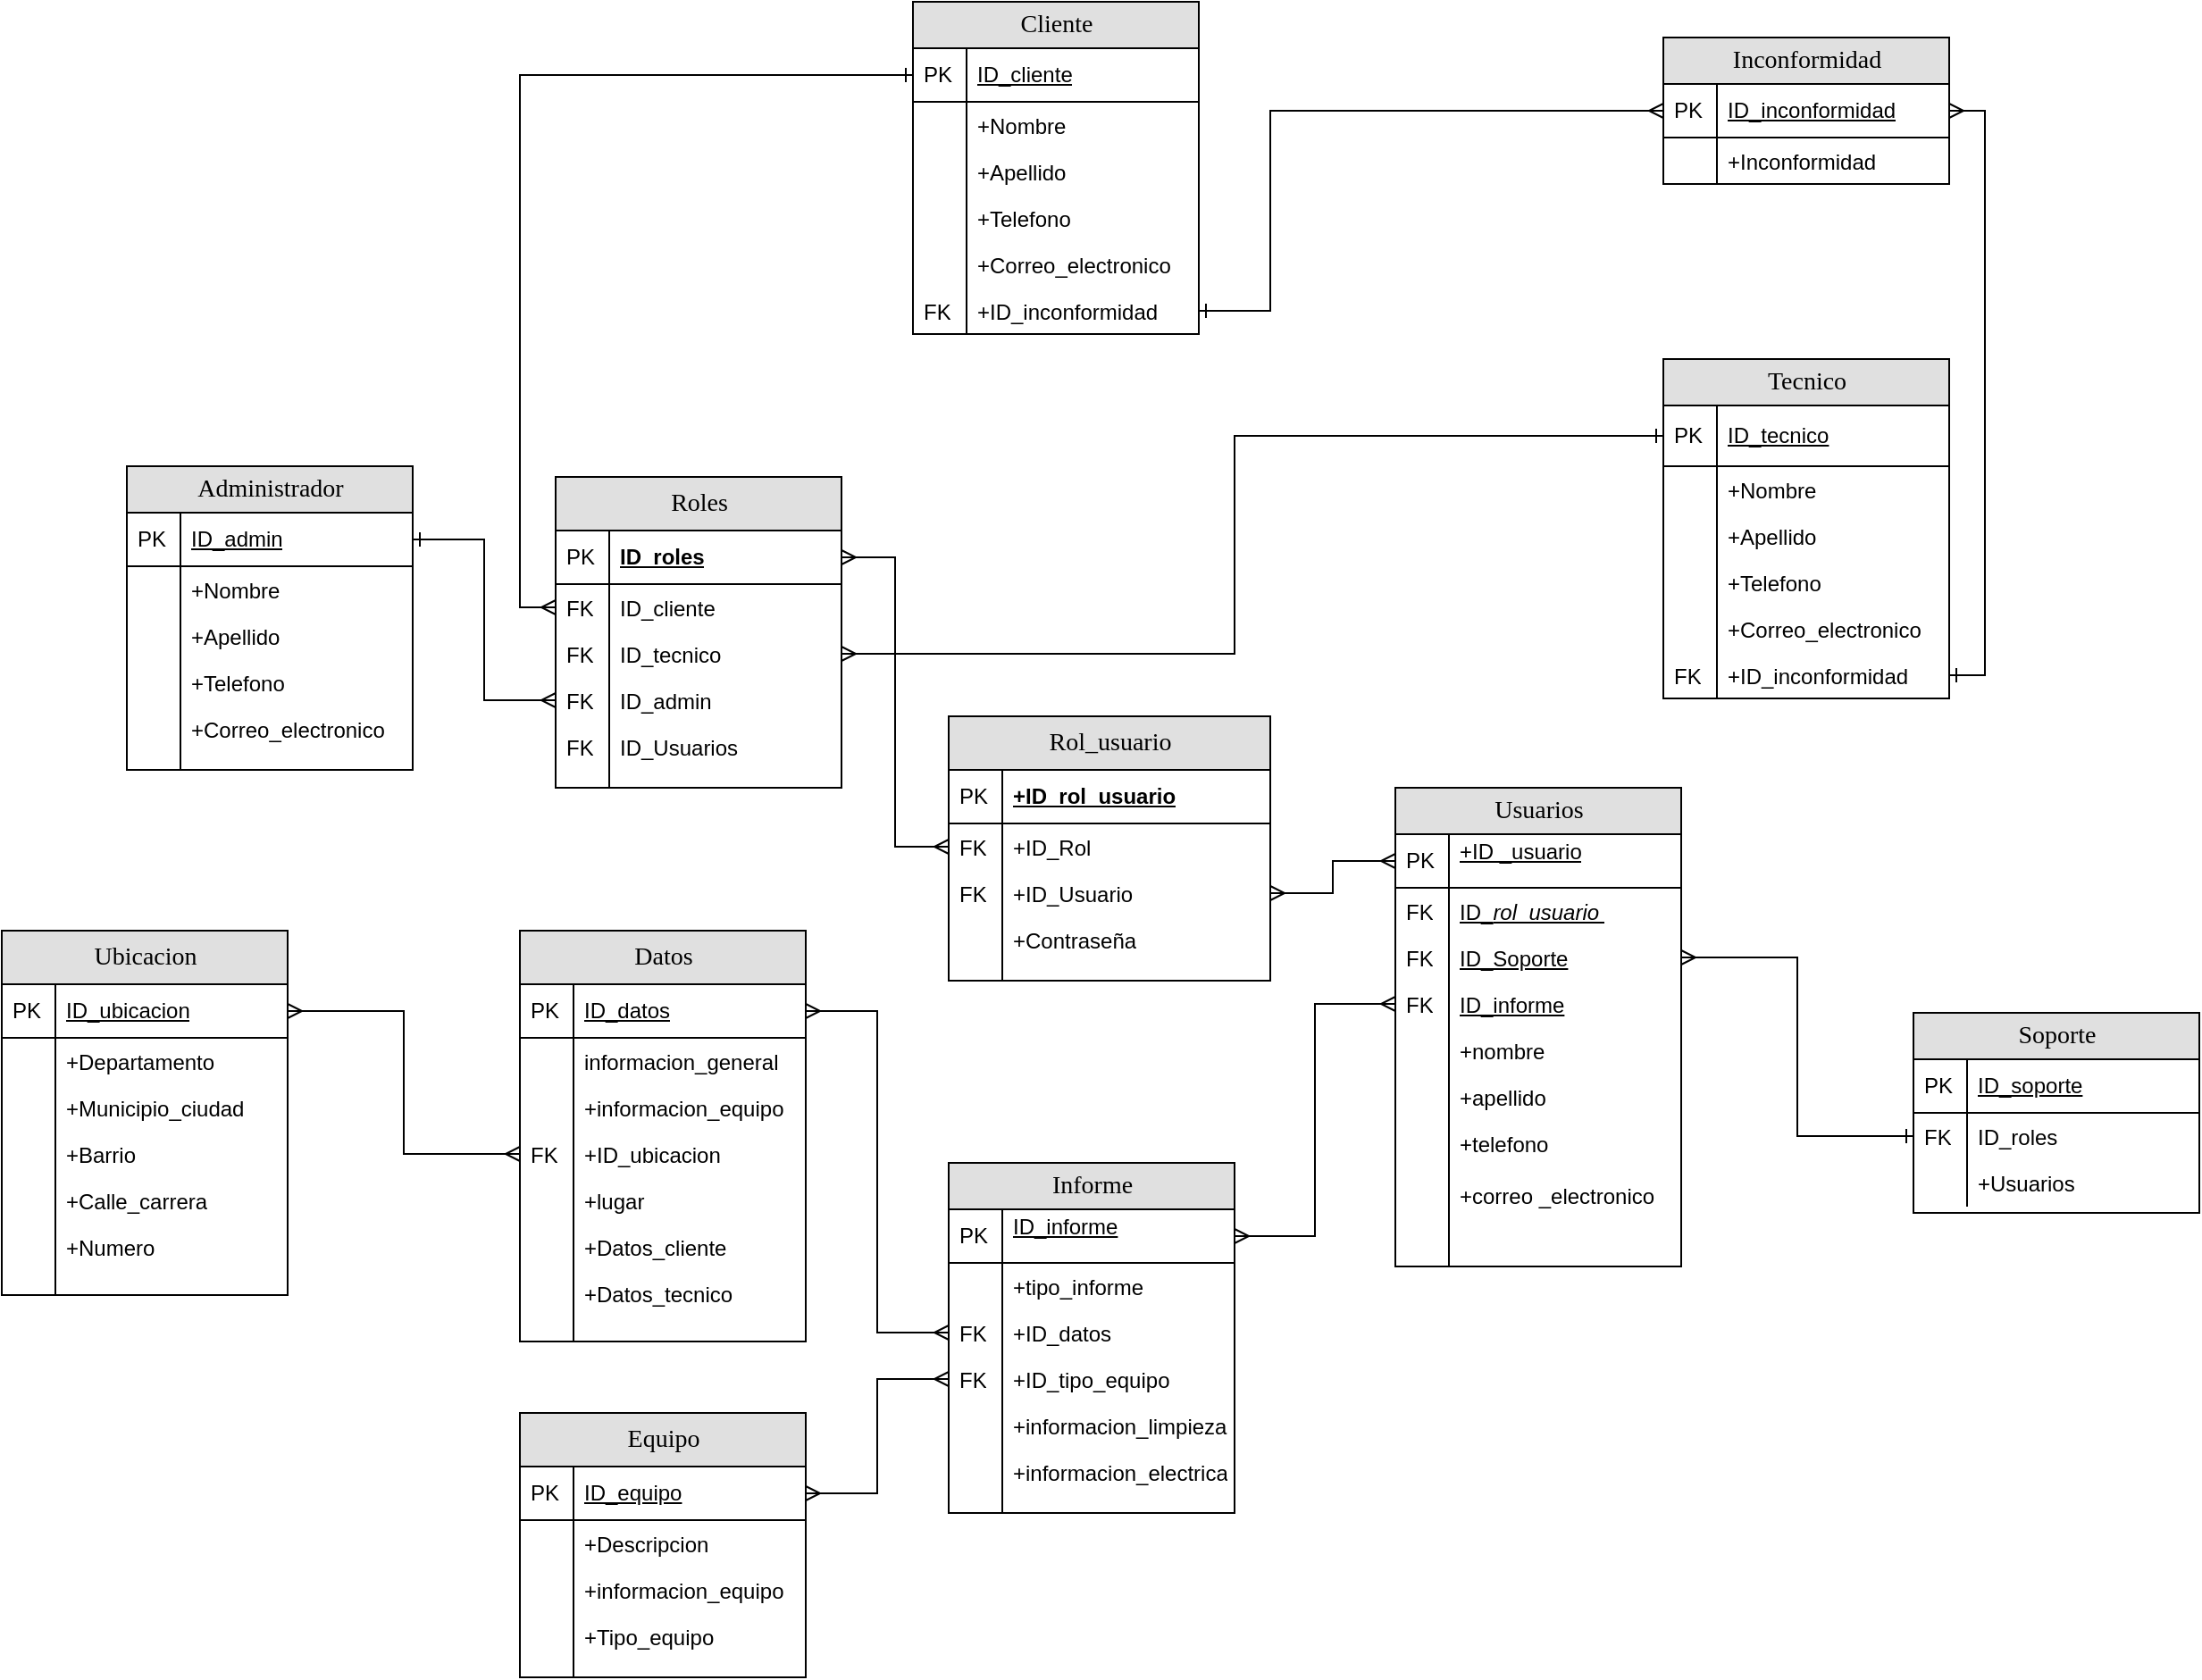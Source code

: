 <mxfile version="25.0.3">
  <diagram name="Page-1" id="e56a1550-8fbb-45ad-956c-1786394a9013">
    <mxGraphModel dx="2787" dy="1758" grid="1" gridSize="10" guides="1" tooltips="1" connect="1" arrows="1" fold="1" page="1" pageScale="1" pageWidth="1100" pageHeight="850" background="none" math="0" shadow="0">
      <root>
        <mxCell id="0" />
        <mxCell id="1" parent="0" />
        <mxCell id="2e49270ec7c68f3f-19" value="Roles" style="swimlane;html=1;fontStyle=0;childLayout=stackLayout;horizontal=1;startSize=30;fillColor=#e0e0e0;horizontalStack=0;resizeParent=1;resizeLast=0;collapsible=1;marginBottom=0;swimlaneFillColor=#ffffff;align=center;rounded=0;shadow=0;comic=0;labelBackgroundColor=none;strokeWidth=1;fontFamily=Verdana;fontSize=14" parent="1" vertex="1">
          <mxGeometry x="-740" y="-124" width="160" height="174" as="geometry" />
        </mxCell>
        <mxCell id="2e49270ec7c68f3f-20" value="ID_roles" style="shape=partialRectangle;top=0;left=0;right=0;bottom=1;html=1;align=left;verticalAlign=middle;fillColor=none;spacingLeft=34;spacingRight=4;whiteSpace=wrap;overflow=hidden;rotatable=0;points=[[0,0.5],[1,0.5]];portConstraint=eastwest;dropTarget=0;fontStyle=5;" parent="2e49270ec7c68f3f-19" vertex="1">
          <mxGeometry y="30" width="160" height="30" as="geometry" />
        </mxCell>
        <mxCell id="2e49270ec7c68f3f-21" value="PK" style="shape=partialRectangle;top=0;left=0;bottom=0;html=1;fillColor=none;align=left;verticalAlign=middle;spacingLeft=4;spacingRight=4;whiteSpace=wrap;overflow=hidden;rotatable=0;points=[];portConstraint=eastwest;part=1;" parent="2e49270ec7c68f3f-20" vertex="1" connectable="0">
          <mxGeometry width="30" height="30" as="geometry" />
        </mxCell>
        <mxCell id="2e49270ec7c68f3f-22" value="ID_cliente" style="shape=partialRectangle;top=0;left=0;right=0;bottom=0;html=1;align=left;verticalAlign=top;fillColor=none;spacingLeft=34;spacingRight=4;whiteSpace=wrap;overflow=hidden;rotatable=0;points=[[0,0.5],[1,0.5]];portConstraint=eastwest;dropTarget=0;" parent="2e49270ec7c68f3f-19" vertex="1">
          <mxGeometry y="60" width="160" height="26" as="geometry" />
        </mxCell>
        <mxCell id="2e49270ec7c68f3f-23" value="FK" style="shape=partialRectangle;top=0;left=0;bottom=0;html=1;fillColor=none;align=left;verticalAlign=top;spacingLeft=4;spacingRight=4;whiteSpace=wrap;overflow=hidden;rotatable=0;points=[];portConstraint=eastwest;part=1;" parent="2e49270ec7c68f3f-22" vertex="1" connectable="0">
          <mxGeometry width="30" height="26" as="geometry" />
        </mxCell>
        <mxCell id="2e49270ec7c68f3f-24" value="ID_tecnico" style="shape=partialRectangle;top=0;left=0;right=0;bottom=0;html=1;align=left;verticalAlign=top;fillColor=none;spacingLeft=34;spacingRight=4;whiteSpace=wrap;overflow=hidden;rotatable=0;points=[[0,0.5],[1,0.5]];portConstraint=eastwest;dropTarget=0;" parent="2e49270ec7c68f3f-19" vertex="1">
          <mxGeometry y="86" width="160" height="26" as="geometry" />
        </mxCell>
        <mxCell id="2e49270ec7c68f3f-25" value="FK" style="shape=partialRectangle;top=0;left=0;bottom=0;html=1;fillColor=none;align=left;verticalAlign=top;spacingLeft=4;spacingRight=4;whiteSpace=wrap;overflow=hidden;rotatable=0;points=[];portConstraint=eastwest;part=1;" parent="2e49270ec7c68f3f-24" vertex="1" connectable="0">
          <mxGeometry width="30" height="26" as="geometry" />
        </mxCell>
        <mxCell id="2e49270ec7c68f3f-26" value="ID_admin" style="shape=partialRectangle;top=0;left=0;right=0;bottom=0;html=1;align=left;verticalAlign=top;fillColor=none;spacingLeft=34;spacingRight=4;whiteSpace=wrap;overflow=hidden;rotatable=0;points=[[0,0.5],[1,0.5]];portConstraint=eastwest;dropTarget=0;" parent="2e49270ec7c68f3f-19" vertex="1">
          <mxGeometry y="112" width="160" height="26" as="geometry" />
        </mxCell>
        <mxCell id="2e49270ec7c68f3f-27" value="FK" style="shape=partialRectangle;top=0;left=0;bottom=0;html=1;fillColor=none;align=left;verticalAlign=top;spacingLeft=4;spacingRight=4;whiteSpace=wrap;overflow=hidden;rotatable=0;points=[];portConstraint=eastwest;part=1;" parent="2e49270ec7c68f3f-26" vertex="1" connectable="0">
          <mxGeometry width="30" height="26" as="geometry" />
        </mxCell>
        <mxCell id="3rJ6d0Um_e3zVgP1eXMT-92" value="ID_Usuarios" style="shape=partialRectangle;top=0;left=0;right=0;bottom=0;html=1;align=left;verticalAlign=top;fillColor=none;spacingLeft=34;spacingRight=4;whiteSpace=wrap;overflow=hidden;rotatable=0;points=[[0,0.5],[1,0.5]];portConstraint=eastwest;dropTarget=0;" parent="2e49270ec7c68f3f-19" vertex="1">
          <mxGeometry y="138" width="160" height="26" as="geometry" />
        </mxCell>
        <mxCell id="3rJ6d0Um_e3zVgP1eXMT-93" value="FK" style="shape=partialRectangle;top=0;left=0;bottom=0;html=1;fillColor=none;align=left;verticalAlign=top;spacingLeft=4;spacingRight=4;whiteSpace=wrap;overflow=hidden;rotatable=0;points=[];portConstraint=eastwest;part=1;" parent="3rJ6d0Um_e3zVgP1eXMT-92" connectable="0" vertex="1">
          <mxGeometry width="30" height="26" as="geometry" />
        </mxCell>
        <mxCell id="2e49270ec7c68f3f-28" value="" style="shape=partialRectangle;top=0;left=0;right=0;bottom=0;html=1;align=left;verticalAlign=top;fillColor=none;spacingLeft=34;spacingRight=4;whiteSpace=wrap;overflow=hidden;rotatable=0;points=[[0,0.5],[1,0.5]];portConstraint=eastwest;dropTarget=0;" parent="2e49270ec7c68f3f-19" vertex="1">
          <mxGeometry y="164" width="160" height="10" as="geometry" />
        </mxCell>
        <mxCell id="2e49270ec7c68f3f-29" value="" style="shape=partialRectangle;top=0;left=0;bottom=0;html=1;fillColor=none;align=left;verticalAlign=top;spacingLeft=4;spacingRight=4;whiteSpace=wrap;overflow=hidden;rotatable=0;points=[];portConstraint=eastwest;part=1;" parent="2e49270ec7c68f3f-28" vertex="1" connectable="0">
          <mxGeometry width="30" height="10" as="geometry" />
        </mxCell>
        <mxCell id="2e49270ec7c68f3f-80" value="Usuarios" style="swimlane;html=1;fontStyle=0;childLayout=stackLayout;horizontal=1;startSize=26;fillColor=#e0e0e0;horizontalStack=0;resizeParent=1;resizeLast=0;collapsible=1;marginBottom=0;swimlaneFillColor=#ffffff;align=center;rounded=0;shadow=0;comic=0;labelBackgroundColor=none;strokeWidth=1;fontFamily=Verdana;fontSize=14" parent="1" vertex="1">
          <mxGeometry x="-270" y="50" width="160" height="268" as="geometry" />
        </mxCell>
        <mxCell id="2e49270ec7c68f3f-81" value="&lt;span style=&quot;font-weight: 400; text-align: center; text-wrap-mode: nowrap;&quot;&gt;+ID _usuario&lt;/span&gt;&lt;div&gt;&lt;span style=&quot;font-weight: 400; text-align: center; text-wrap-mode: nowrap;&quot;&gt;&lt;br&gt;&lt;/span&gt;&lt;/div&gt;" style="shape=partialRectangle;top=0;left=0;right=0;bottom=1;html=1;align=left;verticalAlign=middle;fillColor=none;spacingLeft=34;spacingRight=4;whiteSpace=wrap;overflow=hidden;rotatable=0;points=[[0,0.5],[1,0.5]];portConstraint=eastwest;dropTarget=0;fontStyle=5;" parent="2e49270ec7c68f3f-80" vertex="1">
          <mxGeometry y="26" width="160" height="30" as="geometry" />
        </mxCell>
        <mxCell id="2e49270ec7c68f3f-82" value="PK" style="shape=partialRectangle;top=0;left=0;bottom=0;html=1;fillColor=none;align=left;verticalAlign=middle;spacingLeft=4;spacingRight=4;whiteSpace=wrap;overflow=hidden;rotatable=0;points=[];portConstraint=eastwest;part=1;" parent="2e49270ec7c68f3f-81" vertex="1" connectable="0">
          <mxGeometry width="30" height="30" as="geometry" />
        </mxCell>
        <mxCell id="3rJ6d0Um_e3zVgP1eXMT-101" value="&lt;span style=&quot;text-decoration-line: underline;&quot;&gt;ID_&lt;i&gt;rol_usuario&amp;nbsp;&lt;/i&gt;&lt;/span&gt;" style="shape=partialRectangle;top=0;left=0;right=0;bottom=0;html=1;align=left;verticalAlign=top;fillColor=none;spacingLeft=34;spacingRight=4;whiteSpace=wrap;overflow=hidden;rotatable=0;points=[[0,0.5],[1,0.5]];portConstraint=eastwest;dropTarget=0;" parent="2e49270ec7c68f3f-80" vertex="1">
          <mxGeometry y="56" width="160" height="26" as="geometry" />
        </mxCell>
        <mxCell id="3rJ6d0Um_e3zVgP1eXMT-102" value="FK" style="shape=partialRectangle;top=0;left=0;bottom=0;html=1;fillColor=none;align=left;verticalAlign=top;spacingLeft=4;spacingRight=4;whiteSpace=wrap;overflow=hidden;rotatable=0;points=[];portConstraint=eastwest;part=1;" parent="3rJ6d0Um_e3zVgP1eXMT-101" connectable="0" vertex="1">
          <mxGeometry width="30" height="26" as="geometry" />
        </mxCell>
        <mxCell id="2e49270ec7c68f3f-83" value="&lt;span style=&quot;text-align: center; text-wrap-mode: nowrap; text-decoration-line: underline;&quot;&gt;ID_Soporte&lt;/span&gt;" style="shape=partialRectangle;top=0;left=0;right=0;bottom=0;html=1;align=left;verticalAlign=top;fillColor=none;spacingLeft=34;spacingRight=4;whiteSpace=wrap;overflow=hidden;rotatable=0;points=[[0,0.5],[1,0.5]];portConstraint=eastwest;dropTarget=0;" parent="2e49270ec7c68f3f-80" vertex="1">
          <mxGeometry y="82" width="160" height="26" as="geometry" />
        </mxCell>
        <mxCell id="2e49270ec7c68f3f-84" value="FK" style="shape=partialRectangle;top=0;left=0;bottom=0;html=1;fillColor=none;align=left;verticalAlign=top;spacingLeft=4;spacingRight=4;whiteSpace=wrap;overflow=hidden;rotatable=0;points=[];portConstraint=eastwest;part=1;" parent="2e49270ec7c68f3f-83" vertex="1" connectable="0">
          <mxGeometry width="30" height="26" as="geometry" />
        </mxCell>
        <mxCell id="3rJ6d0Um_e3zVgP1eXMT-129" value="&lt;span style=&quot;text-align: center; text-wrap-mode: nowrap; text-decoration-line: underline;&quot;&gt;ID_informe&lt;/span&gt;" style="shape=partialRectangle;top=0;left=0;right=0;bottom=0;html=1;align=left;verticalAlign=top;fillColor=none;spacingLeft=34;spacingRight=4;whiteSpace=wrap;overflow=hidden;rotatable=0;points=[[0,0.5],[1,0.5]];portConstraint=eastwest;dropTarget=0;" parent="2e49270ec7c68f3f-80" vertex="1">
          <mxGeometry y="108" width="160" height="26" as="geometry" />
        </mxCell>
        <mxCell id="3rJ6d0Um_e3zVgP1eXMT-130" value="FK" style="shape=partialRectangle;top=0;left=0;bottom=0;html=1;fillColor=none;align=left;verticalAlign=top;spacingLeft=4;spacingRight=4;whiteSpace=wrap;overflow=hidden;rotatable=0;points=[];portConstraint=eastwest;part=1;" parent="3rJ6d0Um_e3zVgP1eXMT-129" connectable="0" vertex="1">
          <mxGeometry width="30" height="26" as="geometry" />
        </mxCell>
        <mxCell id="3rJ6d0Um_e3zVgP1eXMT-99" value="&lt;span style=&quot;text-align: center; text-wrap-mode: nowrap;&quot;&gt;+nombre&lt;/span&gt;" style="shape=partialRectangle;top=0;left=0;right=0;bottom=0;html=1;align=left;verticalAlign=top;fillColor=none;spacingLeft=34;spacingRight=4;whiteSpace=wrap;overflow=hidden;rotatable=0;points=[[0,0.5],[1,0.5]];portConstraint=eastwest;dropTarget=0;" parent="2e49270ec7c68f3f-80" vertex="1">
          <mxGeometry y="134" width="160" height="26" as="geometry" />
        </mxCell>
        <mxCell id="3rJ6d0Um_e3zVgP1eXMT-100" value="" style="shape=partialRectangle;top=0;left=0;bottom=0;html=1;fillColor=none;align=left;verticalAlign=top;spacingLeft=4;spacingRight=4;whiteSpace=wrap;overflow=hidden;rotatable=0;points=[];portConstraint=eastwest;part=1;" parent="3rJ6d0Um_e3zVgP1eXMT-99" connectable="0" vertex="1">
          <mxGeometry width="30" height="26" as="geometry" />
        </mxCell>
        <mxCell id="2e49270ec7c68f3f-85" value="+apellido" style="shape=partialRectangle;top=0;left=0;right=0;bottom=0;html=1;align=left;verticalAlign=top;fillColor=none;spacingLeft=34;spacingRight=4;whiteSpace=wrap;overflow=hidden;rotatable=0;points=[[0,0.5],[1,0.5]];portConstraint=eastwest;dropTarget=0;" parent="2e49270ec7c68f3f-80" vertex="1">
          <mxGeometry y="160" width="160" height="26" as="geometry" />
        </mxCell>
        <mxCell id="2e49270ec7c68f3f-86" value="" style="shape=partialRectangle;top=0;left=0;bottom=0;html=1;fillColor=none;align=left;verticalAlign=top;spacingLeft=4;spacingRight=4;whiteSpace=wrap;overflow=hidden;rotatable=0;points=[];portConstraint=eastwest;part=1;" parent="2e49270ec7c68f3f-85" vertex="1" connectable="0">
          <mxGeometry width="30" height="26" as="geometry" />
        </mxCell>
        <mxCell id="2e49270ec7c68f3f-87" value="+telefono&lt;div&gt;&lt;br&gt;&lt;div&gt;+correo _electronico&lt;/div&gt;&lt;/div&gt;" style="shape=partialRectangle;top=0;left=0;right=0;bottom=0;html=1;align=left;verticalAlign=top;fillColor=none;spacingLeft=34;spacingRight=4;whiteSpace=wrap;overflow=hidden;rotatable=0;points=[[0,0.5],[1,0.5]];portConstraint=eastwest;dropTarget=0;" parent="2e49270ec7c68f3f-80" vertex="1">
          <mxGeometry y="186" width="160" height="72" as="geometry" />
        </mxCell>
        <mxCell id="2e49270ec7c68f3f-88" value="" style="shape=partialRectangle;top=0;left=0;bottom=0;html=1;fillColor=none;align=left;verticalAlign=top;spacingLeft=4;spacingRight=4;whiteSpace=wrap;overflow=hidden;rotatable=0;points=[];portConstraint=eastwest;part=1;" parent="2e49270ec7c68f3f-87" vertex="1" connectable="0">
          <mxGeometry width="30" height="72" as="geometry" />
        </mxCell>
        <mxCell id="2e49270ec7c68f3f-89" value="" style="shape=partialRectangle;top=0;left=0;right=0;bottom=0;html=1;align=left;verticalAlign=top;fillColor=none;spacingLeft=34;spacingRight=4;whiteSpace=wrap;overflow=hidden;rotatable=0;points=[[0,0.5],[1,0.5]];portConstraint=eastwest;dropTarget=0;" parent="2e49270ec7c68f3f-80" vertex="1">
          <mxGeometry y="258" width="160" height="10" as="geometry" />
        </mxCell>
        <mxCell id="2e49270ec7c68f3f-90" value="" style="shape=partialRectangle;top=0;left=0;bottom=0;html=1;fillColor=none;align=left;verticalAlign=top;spacingLeft=4;spacingRight=4;whiteSpace=wrap;overflow=hidden;rotatable=0;points=[];portConstraint=eastwest;part=1;" parent="2e49270ec7c68f3f-89" vertex="1" connectable="0">
          <mxGeometry width="30" height="10" as="geometry" />
        </mxCell>
        <mxCell id="4JsmEMZr_gFzECtk1Gia-3" value="Administrador" style="swimlane;html=1;fontStyle=0;childLayout=stackLayout;horizontal=1;startSize=26;fillColor=#e0e0e0;horizontalStack=0;resizeParent=1;resizeLast=0;collapsible=1;marginBottom=0;swimlaneFillColor=#ffffff;align=center;rounded=0;shadow=0;comic=0;labelBackgroundColor=none;strokeWidth=1;fontFamily=Verdana;fontSize=14" parent="1" vertex="1">
          <mxGeometry x="-980" y="-130" width="160" height="170" as="geometry" />
        </mxCell>
        <mxCell id="4JsmEMZr_gFzECtk1Gia-4" value="&lt;span style=&quot;font-weight: 400; text-align: center; text-wrap-mode: nowrap;&quot;&gt;ID_admin&lt;/span&gt;" style="shape=partialRectangle;top=0;left=0;right=0;bottom=1;html=1;align=left;verticalAlign=middle;fillColor=none;spacingLeft=34;spacingRight=4;whiteSpace=wrap;overflow=hidden;rotatable=0;points=[[0,0.5],[1,0.5]];portConstraint=eastwest;dropTarget=0;fontStyle=5;" parent="4JsmEMZr_gFzECtk1Gia-3" vertex="1">
          <mxGeometry y="26" width="160" height="30" as="geometry" />
        </mxCell>
        <mxCell id="4JsmEMZr_gFzECtk1Gia-5" value="PK" style="shape=partialRectangle;top=0;left=0;bottom=0;html=1;fillColor=none;align=left;verticalAlign=middle;spacingLeft=4;spacingRight=4;whiteSpace=wrap;overflow=hidden;rotatable=0;points=[];portConstraint=eastwest;part=1;" parent="4JsmEMZr_gFzECtk1Gia-4" connectable="0" vertex="1">
          <mxGeometry width="30" height="30" as="geometry" />
        </mxCell>
        <mxCell id="4JsmEMZr_gFzECtk1Gia-8" value="&lt;div style=&quot;text-align: center; text-wrap-mode: nowrap;&quot;&gt;+Nombre&lt;/div&gt;&lt;div&gt;&lt;br&gt;&lt;/div&gt;" style="shape=partialRectangle;top=0;left=0;right=0;bottom=0;html=1;align=left;verticalAlign=top;fillColor=none;spacingLeft=34;spacingRight=4;whiteSpace=wrap;overflow=hidden;rotatable=0;points=[[0,0.5],[1,0.5]];portConstraint=eastwest;dropTarget=0;" parent="4JsmEMZr_gFzECtk1Gia-3" vertex="1">
          <mxGeometry y="56" width="160" height="26" as="geometry" />
        </mxCell>
        <mxCell id="4JsmEMZr_gFzECtk1Gia-9" value="" style="shape=partialRectangle;top=0;left=0;bottom=0;html=1;fillColor=none;align=left;verticalAlign=top;spacingLeft=4;spacingRight=4;whiteSpace=wrap;overflow=hidden;rotatable=0;points=[];portConstraint=eastwest;part=1;" parent="4JsmEMZr_gFzECtk1Gia-8" connectable="0" vertex="1">
          <mxGeometry width="30" height="26" as="geometry" />
        </mxCell>
        <mxCell id="4JsmEMZr_gFzECtk1Gia-10" value="&lt;div style=&quot;text-align: center; text-wrap-mode: nowrap;&quot;&gt;&lt;span style=&quot;background-color: initial;&quot;&gt;+Apellido&amp;nbsp;&lt;/span&gt;&lt;/div&gt;&lt;div&gt;&lt;span style=&quot;background-color: initial;&quot;&gt;&lt;br&gt;&lt;/span&gt;&lt;/div&gt;" style="shape=partialRectangle;top=0;left=0;right=0;bottom=0;html=1;align=left;verticalAlign=top;fillColor=none;spacingLeft=34;spacingRight=4;whiteSpace=wrap;overflow=hidden;rotatable=0;points=[[0,0.5],[1,0.5]];portConstraint=eastwest;dropTarget=0;" parent="4JsmEMZr_gFzECtk1Gia-3" vertex="1">
          <mxGeometry y="82" width="160" height="26" as="geometry" />
        </mxCell>
        <mxCell id="4JsmEMZr_gFzECtk1Gia-11" value="" style="shape=partialRectangle;top=0;left=0;bottom=0;html=1;fillColor=none;align=left;verticalAlign=top;spacingLeft=4;spacingRight=4;whiteSpace=wrap;overflow=hidden;rotatable=0;points=[];portConstraint=eastwest;part=1;" parent="4JsmEMZr_gFzECtk1Gia-10" connectable="0" vertex="1">
          <mxGeometry width="30" height="26" as="geometry" />
        </mxCell>
        <mxCell id="4JsmEMZr_gFzECtk1Gia-28" value="&lt;div style=&quot;text-align: center; text-wrap-mode: nowrap;&quot;&gt;+Telefono&lt;/div&gt;" style="shape=partialRectangle;top=0;left=0;right=0;bottom=0;html=1;align=left;verticalAlign=top;fillColor=none;spacingLeft=34;spacingRight=4;whiteSpace=wrap;overflow=hidden;rotatable=0;points=[[0,0.5],[1,0.5]];portConstraint=eastwest;dropTarget=0;" parent="4JsmEMZr_gFzECtk1Gia-3" vertex="1">
          <mxGeometry y="108" width="160" height="26" as="geometry" />
        </mxCell>
        <mxCell id="4JsmEMZr_gFzECtk1Gia-29" value="" style="shape=partialRectangle;top=0;left=0;bottom=0;html=1;fillColor=none;align=left;verticalAlign=top;spacingLeft=4;spacingRight=4;whiteSpace=wrap;overflow=hidden;rotatable=0;points=[];portConstraint=eastwest;part=1;" parent="4JsmEMZr_gFzECtk1Gia-28" connectable="0" vertex="1">
          <mxGeometry width="30" height="26" as="geometry" />
        </mxCell>
        <mxCell id="4JsmEMZr_gFzECtk1Gia-30" value="&lt;div style=&quot;text-align: center; text-wrap-mode: nowrap;&quot;&gt;+Correo_electronico&lt;/div&gt;" style="shape=partialRectangle;top=0;left=0;right=0;bottom=0;html=1;align=left;verticalAlign=top;fillColor=none;spacingLeft=34;spacingRight=4;whiteSpace=wrap;overflow=hidden;rotatable=0;points=[[0,0.5],[1,0.5]];portConstraint=eastwest;dropTarget=0;" parent="4JsmEMZr_gFzECtk1Gia-3" vertex="1">
          <mxGeometry y="134" width="160" height="26" as="geometry" />
        </mxCell>
        <mxCell id="4JsmEMZr_gFzECtk1Gia-31" value="" style="shape=partialRectangle;top=0;left=0;bottom=0;html=1;fillColor=none;align=left;verticalAlign=top;spacingLeft=4;spacingRight=4;whiteSpace=wrap;overflow=hidden;rotatable=0;points=[];portConstraint=eastwest;part=1;" parent="4JsmEMZr_gFzECtk1Gia-30" connectable="0" vertex="1">
          <mxGeometry width="30" height="26" as="geometry" />
        </mxCell>
        <mxCell id="4JsmEMZr_gFzECtk1Gia-12" value="" style="shape=partialRectangle;top=0;left=0;right=0;bottom=0;html=1;align=left;verticalAlign=top;fillColor=none;spacingLeft=34;spacingRight=4;whiteSpace=wrap;overflow=hidden;rotatable=0;points=[[0,0.5],[1,0.5]];portConstraint=eastwest;dropTarget=0;" parent="4JsmEMZr_gFzECtk1Gia-3" vertex="1">
          <mxGeometry y="160" width="160" height="10" as="geometry" />
        </mxCell>
        <mxCell id="4JsmEMZr_gFzECtk1Gia-13" value="" style="shape=partialRectangle;top=0;left=0;bottom=0;html=1;fillColor=none;align=left;verticalAlign=top;spacingLeft=4;spacingRight=4;whiteSpace=wrap;overflow=hidden;rotatable=0;points=[];portConstraint=eastwest;part=1;" parent="4JsmEMZr_gFzECtk1Gia-12" connectable="0" vertex="1">
          <mxGeometry width="30" height="10" as="geometry" />
        </mxCell>
        <mxCell id="4JsmEMZr_gFzECtk1Gia-16" value="Informe" style="swimlane;html=1;fontStyle=0;childLayout=stackLayout;horizontal=1;startSize=26;fillColor=#e0e0e0;horizontalStack=0;resizeParent=1;resizeLast=0;collapsible=1;marginBottom=0;swimlaneFillColor=#ffffff;align=center;rounded=0;shadow=0;comic=0;labelBackgroundColor=none;strokeWidth=1;fontFamily=Verdana;fontSize=14" parent="1" vertex="1">
          <mxGeometry x="-520" y="260" width="160" height="196" as="geometry" />
        </mxCell>
        <mxCell id="4JsmEMZr_gFzECtk1Gia-17" value="&lt;div style=&quot;font-weight: 400;&quot;&gt;ID_informe&lt;/div&gt;&lt;div&gt;&lt;br&gt;&lt;/div&gt;" style="shape=partialRectangle;top=0;left=0;right=0;bottom=1;html=1;align=left;verticalAlign=middle;fillColor=none;spacingLeft=34;spacingRight=4;whiteSpace=wrap;overflow=hidden;rotatable=0;points=[[0,0.5],[1,0.5]];portConstraint=eastwest;dropTarget=0;fontStyle=5;" parent="4JsmEMZr_gFzECtk1Gia-16" vertex="1">
          <mxGeometry y="26" width="160" height="30" as="geometry" />
        </mxCell>
        <mxCell id="4JsmEMZr_gFzECtk1Gia-18" value="PK" style="shape=partialRectangle;top=0;left=0;bottom=0;html=1;fillColor=none;align=left;verticalAlign=middle;spacingLeft=4;spacingRight=4;whiteSpace=wrap;overflow=hidden;rotatable=0;points=[];portConstraint=eastwest;part=1;" parent="4JsmEMZr_gFzECtk1Gia-17" connectable="0" vertex="1">
          <mxGeometry width="30" height="30" as="geometry" />
        </mxCell>
        <mxCell id="4JsmEMZr_gFzECtk1Gia-19" value="&lt;div&gt;+tipo_informe&lt;/div&gt;&lt;div&gt;&lt;br&gt;&lt;/div&gt;" style="shape=partialRectangle;top=0;left=0;right=0;bottom=0;html=1;align=left;verticalAlign=top;fillColor=none;spacingLeft=34;spacingRight=4;whiteSpace=wrap;overflow=hidden;rotatable=0;points=[[0,0.5],[1,0.5]];portConstraint=eastwest;dropTarget=0;" parent="4JsmEMZr_gFzECtk1Gia-16" vertex="1">
          <mxGeometry y="56" width="160" height="26" as="geometry" />
        </mxCell>
        <mxCell id="4JsmEMZr_gFzECtk1Gia-20" value="" style="shape=partialRectangle;top=0;left=0;bottom=0;html=1;fillColor=none;align=left;verticalAlign=top;spacingLeft=4;spacingRight=4;whiteSpace=wrap;overflow=hidden;rotatable=0;points=[];portConstraint=eastwest;part=1;" parent="4JsmEMZr_gFzECtk1Gia-19" connectable="0" vertex="1">
          <mxGeometry width="30" height="26" as="geometry" />
        </mxCell>
        <mxCell id="4JsmEMZr_gFzECtk1Gia-21" value="&lt;div&gt;+ID_datos&lt;/div&gt;&lt;div&gt;&lt;br&gt;&lt;/div&gt;&lt;div&gt;&lt;/div&gt;" style="shape=partialRectangle;top=0;left=0;right=0;bottom=0;html=1;align=left;verticalAlign=top;fillColor=none;spacingLeft=34;spacingRight=4;whiteSpace=wrap;overflow=hidden;rotatable=0;points=[[0,0.5],[1,0.5]];portConstraint=eastwest;dropTarget=0;" parent="4JsmEMZr_gFzECtk1Gia-16" vertex="1">
          <mxGeometry y="82" width="160" height="26" as="geometry" />
        </mxCell>
        <mxCell id="4JsmEMZr_gFzECtk1Gia-22" value="FK" style="shape=partialRectangle;top=0;left=0;bottom=0;html=1;fillColor=none;align=left;verticalAlign=top;spacingLeft=4;spacingRight=4;whiteSpace=wrap;overflow=hidden;rotatable=0;points=[];portConstraint=eastwest;part=1;" parent="4JsmEMZr_gFzECtk1Gia-21" connectable="0" vertex="1">
          <mxGeometry width="30" height="26" as="geometry" />
        </mxCell>
        <mxCell id="4JsmEMZr_gFzECtk1Gia-23" value="&lt;div&gt;+ID_tipo_equipo&lt;/div&gt;&lt;div&gt;&lt;br&gt;&lt;/div&gt;" style="shape=partialRectangle;top=0;left=0;right=0;bottom=0;html=1;align=left;verticalAlign=top;fillColor=none;spacingLeft=34;spacingRight=4;whiteSpace=wrap;overflow=hidden;rotatable=0;points=[[0,0.5],[1,0.5]];portConstraint=eastwest;dropTarget=0;" parent="4JsmEMZr_gFzECtk1Gia-16" vertex="1">
          <mxGeometry y="108" width="160" height="26" as="geometry" />
        </mxCell>
        <mxCell id="4JsmEMZr_gFzECtk1Gia-24" value="FK" style="shape=partialRectangle;top=0;left=0;bottom=0;html=1;fillColor=none;align=left;verticalAlign=top;spacingLeft=4;spacingRight=4;whiteSpace=wrap;overflow=hidden;rotatable=0;points=[];portConstraint=eastwest;part=1;" parent="4JsmEMZr_gFzECtk1Gia-23" connectable="0" vertex="1">
          <mxGeometry width="30" height="26" as="geometry" />
        </mxCell>
        <mxCell id="3rJ6d0Um_e3zVgP1eXMT-30" value="&lt;div&gt;+informacion_limpieza&amp;nbsp;&lt;/div&gt;&lt;div&gt;&lt;br&gt;&lt;/div&gt;" style="shape=partialRectangle;top=0;left=0;right=0;bottom=0;html=1;align=left;verticalAlign=top;fillColor=none;spacingLeft=34;spacingRight=4;whiteSpace=wrap;overflow=hidden;rotatable=0;points=[[0,0.5],[1,0.5]];portConstraint=eastwest;dropTarget=0;" parent="4JsmEMZr_gFzECtk1Gia-16" vertex="1">
          <mxGeometry y="134" width="160" height="26" as="geometry" />
        </mxCell>
        <mxCell id="3rJ6d0Um_e3zVgP1eXMT-31" value="" style="shape=partialRectangle;top=0;left=0;bottom=0;html=1;fillColor=none;align=left;verticalAlign=top;spacingLeft=4;spacingRight=4;whiteSpace=wrap;overflow=hidden;rotatable=0;points=[];portConstraint=eastwest;part=1;" parent="3rJ6d0Um_e3zVgP1eXMT-30" connectable="0" vertex="1">
          <mxGeometry width="30" height="26" as="geometry" />
        </mxCell>
        <mxCell id="3rJ6d0Um_e3zVgP1eXMT-32" value="&lt;div&gt;+informacion_electrica&lt;/div&gt;" style="shape=partialRectangle;top=0;left=0;right=0;bottom=0;html=1;align=left;verticalAlign=top;fillColor=none;spacingLeft=34;spacingRight=4;whiteSpace=wrap;overflow=hidden;rotatable=0;points=[[0,0.5],[1,0.5]];portConstraint=eastwest;dropTarget=0;" parent="4JsmEMZr_gFzECtk1Gia-16" vertex="1">
          <mxGeometry y="160" width="160" height="26" as="geometry" />
        </mxCell>
        <mxCell id="3rJ6d0Um_e3zVgP1eXMT-33" value="" style="shape=partialRectangle;top=0;left=0;bottom=0;html=1;fillColor=none;align=left;verticalAlign=top;spacingLeft=4;spacingRight=4;whiteSpace=wrap;overflow=hidden;rotatable=0;points=[];portConstraint=eastwest;part=1;" parent="3rJ6d0Um_e3zVgP1eXMT-32" connectable="0" vertex="1">
          <mxGeometry width="30" height="26" as="geometry" />
        </mxCell>
        <mxCell id="4JsmEMZr_gFzECtk1Gia-25" value="" style="shape=partialRectangle;top=0;left=0;right=0;bottom=0;html=1;align=left;verticalAlign=top;fillColor=none;spacingLeft=34;spacingRight=4;whiteSpace=wrap;overflow=hidden;rotatable=0;points=[[0,0.5],[1,0.5]];portConstraint=eastwest;dropTarget=0;" parent="4JsmEMZr_gFzECtk1Gia-16" vertex="1">
          <mxGeometry y="186" width="160" height="10" as="geometry" />
        </mxCell>
        <mxCell id="4JsmEMZr_gFzECtk1Gia-26" value="" style="shape=partialRectangle;top=0;left=0;bottom=0;html=1;fillColor=none;align=left;verticalAlign=top;spacingLeft=4;spacingRight=4;whiteSpace=wrap;overflow=hidden;rotatable=0;points=[];portConstraint=eastwest;part=1;" parent="4JsmEMZr_gFzECtk1Gia-25" connectable="0" vertex="1">
          <mxGeometry width="30" height="10" as="geometry" />
        </mxCell>
        <mxCell id="3rJ6d0Um_e3zVgP1eXMT-10" value="Cliente" style="swimlane;html=1;fontStyle=0;childLayout=stackLayout;horizontal=1;startSize=26;fillColor=#e0e0e0;horizontalStack=0;resizeParent=1;resizeLast=0;collapsible=1;marginBottom=0;swimlaneFillColor=#ffffff;align=center;rounded=0;shadow=0;comic=0;labelBackgroundColor=none;strokeWidth=1;fontFamily=Verdana;fontSize=14" parent="1" vertex="1">
          <mxGeometry x="-540" y="-390" width="160" height="186" as="geometry" />
        </mxCell>
        <mxCell id="3rJ6d0Um_e3zVgP1eXMT-11" value="&lt;span style=&quot;font-weight: 400; text-align: center; text-wrap-mode: nowrap;&quot;&gt;ID_cliente&lt;/span&gt;" style="shape=partialRectangle;top=0;left=0;right=0;bottom=1;html=1;align=left;verticalAlign=middle;fillColor=none;spacingLeft=34;spacingRight=4;whiteSpace=wrap;overflow=hidden;rotatable=0;points=[[0,0.5],[1,0.5]];portConstraint=eastwest;dropTarget=0;fontStyle=5;" parent="3rJ6d0Um_e3zVgP1eXMT-10" vertex="1">
          <mxGeometry y="26" width="160" height="30" as="geometry" />
        </mxCell>
        <mxCell id="3rJ6d0Um_e3zVgP1eXMT-12" value="PK" style="shape=partialRectangle;top=0;left=0;bottom=0;html=1;fillColor=none;align=left;verticalAlign=middle;spacingLeft=4;spacingRight=4;whiteSpace=wrap;overflow=hidden;rotatable=0;points=[];portConstraint=eastwest;part=1;" parent="3rJ6d0Um_e3zVgP1eXMT-11" connectable="0" vertex="1">
          <mxGeometry width="30" height="30" as="geometry" />
        </mxCell>
        <mxCell id="3rJ6d0Um_e3zVgP1eXMT-13" value="&lt;div style=&quot;text-align: center; text-wrap-mode: nowrap;&quot;&gt;+Nombre&lt;/div&gt;&lt;div&gt;&lt;br&gt;&lt;/div&gt;" style="shape=partialRectangle;top=0;left=0;right=0;bottom=0;html=1;align=left;verticalAlign=top;fillColor=none;spacingLeft=34;spacingRight=4;whiteSpace=wrap;overflow=hidden;rotatable=0;points=[[0,0.5],[1,0.5]];portConstraint=eastwest;dropTarget=0;" parent="3rJ6d0Um_e3zVgP1eXMT-10" vertex="1">
          <mxGeometry y="56" width="160" height="26" as="geometry" />
        </mxCell>
        <mxCell id="3rJ6d0Um_e3zVgP1eXMT-14" value="" style="shape=partialRectangle;top=0;left=0;bottom=0;html=1;fillColor=none;align=left;verticalAlign=top;spacingLeft=4;spacingRight=4;whiteSpace=wrap;overflow=hidden;rotatable=0;points=[];portConstraint=eastwest;part=1;" parent="3rJ6d0Um_e3zVgP1eXMT-13" connectable="0" vertex="1">
          <mxGeometry width="30" height="26" as="geometry" />
        </mxCell>
        <mxCell id="3rJ6d0Um_e3zVgP1eXMT-15" value="&lt;span style=&quot;text-align: center; text-wrap-mode: nowrap;&quot;&gt;+Apellido&lt;/span&gt;" style="shape=partialRectangle;top=0;left=0;right=0;bottom=0;html=1;align=left;verticalAlign=top;fillColor=none;spacingLeft=34;spacingRight=4;whiteSpace=wrap;overflow=hidden;rotatable=0;points=[[0,0.5],[1,0.5]];portConstraint=eastwest;dropTarget=0;" parent="3rJ6d0Um_e3zVgP1eXMT-10" vertex="1">
          <mxGeometry y="82" width="160" height="26" as="geometry" />
        </mxCell>
        <mxCell id="3rJ6d0Um_e3zVgP1eXMT-16" value="" style="shape=partialRectangle;top=0;left=0;bottom=0;html=1;fillColor=none;align=left;verticalAlign=top;spacingLeft=4;spacingRight=4;whiteSpace=wrap;overflow=hidden;rotatable=0;points=[];portConstraint=eastwest;part=1;" parent="3rJ6d0Um_e3zVgP1eXMT-15" connectable="0" vertex="1">
          <mxGeometry width="30" height="26" as="geometry" />
        </mxCell>
        <mxCell id="3rJ6d0Um_e3zVgP1eXMT-24" value="&lt;span style=&quot;text-align: center; text-wrap-mode: nowrap;&quot;&gt;+Telefono&lt;/span&gt;" style="shape=partialRectangle;top=0;left=0;right=0;bottom=0;html=1;align=left;verticalAlign=top;fillColor=none;spacingLeft=34;spacingRight=4;whiteSpace=wrap;overflow=hidden;rotatable=0;points=[[0,0.5],[1,0.5]];portConstraint=eastwest;dropTarget=0;" parent="3rJ6d0Um_e3zVgP1eXMT-10" vertex="1">
          <mxGeometry y="108" width="160" height="26" as="geometry" />
        </mxCell>
        <mxCell id="3rJ6d0Um_e3zVgP1eXMT-25" value="" style="shape=partialRectangle;top=0;left=0;bottom=0;html=1;fillColor=none;align=left;verticalAlign=top;spacingLeft=4;spacingRight=4;whiteSpace=wrap;overflow=hidden;rotatable=0;points=[];portConstraint=eastwest;part=1;" parent="3rJ6d0Um_e3zVgP1eXMT-24" connectable="0" vertex="1">
          <mxGeometry width="30" height="26" as="geometry" />
        </mxCell>
        <mxCell id="3rJ6d0Um_e3zVgP1eXMT-26" value="&lt;span style=&quot;text-align: center; text-wrap-mode: nowrap;&quot;&gt;+Correo_electronico&lt;/span&gt;" style="shape=partialRectangle;top=0;left=0;right=0;bottom=0;html=1;align=left;verticalAlign=top;fillColor=none;spacingLeft=34;spacingRight=4;whiteSpace=wrap;overflow=hidden;rotatable=0;points=[[0,0.5],[1,0.5]];portConstraint=eastwest;dropTarget=0;" parent="3rJ6d0Um_e3zVgP1eXMT-10" vertex="1">
          <mxGeometry y="134" width="160" height="26" as="geometry" />
        </mxCell>
        <mxCell id="3rJ6d0Um_e3zVgP1eXMT-27" value="" style="shape=partialRectangle;top=0;left=0;bottom=0;html=1;fillColor=none;align=left;verticalAlign=top;spacingLeft=4;spacingRight=4;whiteSpace=wrap;overflow=hidden;rotatable=0;points=[];portConstraint=eastwest;part=1;" parent="3rJ6d0Um_e3zVgP1eXMT-26" connectable="0" vertex="1">
          <mxGeometry width="30" height="26" as="geometry" />
        </mxCell>
        <mxCell id="DdstBGZ7aOFcU9XI_c05-60" value="&lt;span style=&quot;text-align: center; text-wrap-mode: nowrap;&quot;&gt;+ID_inconformidad&lt;/span&gt;" style="shape=partialRectangle;top=0;left=0;right=0;bottom=0;html=1;align=left;verticalAlign=top;fillColor=none;spacingLeft=34;spacingRight=4;whiteSpace=wrap;overflow=hidden;rotatable=0;points=[[0,0.5],[1,0.5]];portConstraint=eastwest;dropTarget=0;" parent="3rJ6d0Um_e3zVgP1eXMT-10" vertex="1">
          <mxGeometry y="160" width="160" height="26" as="geometry" />
        </mxCell>
        <mxCell id="DdstBGZ7aOFcU9XI_c05-61" value="FK" style="shape=partialRectangle;top=0;left=0;bottom=0;html=1;fillColor=none;align=left;verticalAlign=top;spacingLeft=4;spacingRight=4;whiteSpace=wrap;overflow=hidden;rotatable=0;points=[];portConstraint=eastwest;part=1;" parent="DdstBGZ7aOFcU9XI_c05-60" connectable="0" vertex="1">
          <mxGeometry width="30" height="26" as="geometry" />
        </mxCell>
        <mxCell id="3rJ6d0Um_e3zVgP1eXMT-34" value="Tecnico" style="swimlane;html=1;fontStyle=0;childLayout=stackLayout;horizontal=1;startSize=26;fillColor=#e0e0e0;horizontalStack=0;resizeParent=1;resizeLast=0;collapsible=1;marginBottom=0;swimlaneFillColor=#ffffff;align=center;rounded=0;shadow=0;comic=0;labelBackgroundColor=none;strokeWidth=1;fontFamily=Verdana;fontSize=14" parent="1" vertex="1">
          <mxGeometry x="-120" y="-190" width="160" height="190" as="geometry" />
        </mxCell>
        <mxCell id="3rJ6d0Um_e3zVgP1eXMT-35" value="&lt;span style=&quot;font-weight: 400;&quot;&gt;ID_tecnico&lt;/span&gt;" style="shape=partialRectangle;top=0;left=0;right=0;bottom=1;html=1;align=left;verticalAlign=middle;fillColor=none;spacingLeft=34;spacingRight=4;whiteSpace=wrap;overflow=hidden;rotatable=0;points=[[0,0.5],[1,0.5]];portConstraint=eastwest;dropTarget=0;fontStyle=5;" parent="3rJ6d0Um_e3zVgP1eXMT-34" vertex="1">
          <mxGeometry y="26" width="160" height="34" as="geometry" />
        </mxCell>
        <mxCell id="3rJ6d0Um_e3zVgP1eXMT-36" value="PK" style="shape=partialRectangle;top=0;left=0;bottom=0;html=1;fillColor=none;align=left;verticalAlign=middle;spacingLeft=4;spacingRight=4;whiteSpace=wrap;overflow=hidden;rotatable=0;points=[];portConstraint=eastwest;part=1;" parent="3rJ6d0Um_e3zVgP1eXMT-35" connectable="0" vertex="1">
          <mxGeometry width="30" height="34" as="geometry" />
        </mxCell>
        <mxCell id="3rJ6d0Um_e3zVgP1eXMT-45" value="&lt;div style=&quot;text-align: center; text-wrap-mode: nowrap;&quot;&gt;+Nombre&lt;/div&gt;&lt;div&gt;&lt;br&gt;&lt;/div&gt;" style="shape=partialRectangle;top=0;left=0;right=0;bottom=0;html=1;align=left;verticalAlign=top;fillColor=none;spacingLeft=34;spacingRight=4;whiteSpace=wrap;overflow=hidden;rotatable=0;points=[[0,0.5],[1,0.5]];portConstraint=eastwest;dropTarget=0;" parent="3rJ6d0Um_e3zVgP1eXMT-34" vertex="1">
          <mxGeometry y="60" width="160" height="26" as="geometry" />
        </mxCell>
        <mxCell id="3rJ6d0Um_e3zVgP1eXMT-46" value="" style="shape=partialRectangle;top=0;left=0;bottom=0;html=1;fillColor=none;align=left;verticalAlign=top;spacingLeft=4;spacingRight=4;whiteSpace=wrap;overflow=hidden;rotatable=0;points=[];portConstraint=eastwest;part=1;" parent="3rJ6d0Um_e3zVgP1eXMT-45" connectable="0" vertex="1">
          <mxGeometry width="30" height="26" as="geometry" />
        </mxCell>
        <mxCell id="3rJ6d0Um_e3zVgP1eXMT-47" value="&lt;span style=&quot;text-align: center; text-wrap-mode: nowrap;&quot;&gt;+Apellido&lt;/span&gt;" style="shape=partialRectangle;top=0;left=0;right=0;bottom=0;html=1;align=left;verticalAlign=top;fillColor=none;spacingLeft=34;spacingRight=4;whiteSpace=wrap;overflow=hidden;rotatable=0;points=[[0,0.5],[1,0.5]];portConstraint=eastwest;dropTarget=0;" parent="3rJ6d0Um_e3zVgP1eXMT-34" vertex="1">
          <mxGeometry y="86" width="160" height="26" as="geometry" />
        </mxCell>
        <mxCell id="3rJ6d0Um_e3zVgP1eXMT-48" value="" style="shape=partialRectangle;top=0;left=0;bottom=0;html=1;fillColor=none;align=left;verticalAlign=top;spacingLeft=4;spacingRight=4;whiteSpace=wrap;overflow=hidden;rotatable=0;points=[];portConstraint=eastwest;part=1;" parent="3rJ6d0Um_e3zVgP1eXMT-47" connectable="0" vertex="1">
          <mxGeometry width="30" height="26" as="geometry" />
        </mxCell>
        <mxCell id="3rJ6d0Um_e3zVgP1eXMT-49" value="&lt;span style=&quot;text-align: center; text-wrap-mode: nowrap;&quot;&gt;+Telefono&lt;/span&gt;" style="shape=partialRectangle;top=0;left=0;right=0;bottom=0;html=1;align=left;verticalAlign=top;fillColor=none;spacingLeft=34;spacingRight=4;whiteSpace=wrap;overflow=hidden;rotatable=0;points=[[0,0.5],[1,0.5]];portConstraint=eastwest;dropTarget=0;" parent="3rJ6d0Um_e3zVgP1eXMT-34" vertex="1">
          <mxGeometry y="112" width="160" height="26" as="geometry" />
        </mxCell>
        <mxCell id="3rJ6d0Um_e3zVgP1eXMT-50" value="" style="shape=partialRectangle;top=0;left=0;bottom=0;html=1;fillColor=none;align=left;verticalAlign=top;spacingLeft=4;spacingRight=4;whiteSpace=wrap;overflow=hidden;rotatable=0;points=[];portConstraint=eastwest;part=1;" parent="3rJ6d0Um_e3zVgP1eXMT-49" connectable="0" vertex="1">
          <mxGeometry width="30" height="26" as="geometry" />
        </mxCell>
        <mxCell id="3rJ6d0Um_e3zVgP1eXMT-51" value="&lt;span style=&quot;text-align: center; text-wrap-mode: nowrap;&quot;&gt;+Correo_electronico&lt;/span&gt;" style="shape=partialRectangle;top=0;left=0;right=0;bottom=0;html=1;align=left;verticalAlign=top;fillColor=none;spacingLeft=34;spacingRight=4;whiteSpace=wrap;overflow=hidden;rotatable=0;points=[[0,0.5],[1,0.5]];portConstraint=eastwest;dropTarget=0;" parent="3rJ6d0Um_e3zVgP1eXMT-34" vertex="1">
          <mxGeometry y="138" width="160" height="26" as="geometry" />
        </mxCell>
        <mxCell id="3rJ6d0Um_e3zVgP1eXMT-52" value="" style="shape=partialRectangle;top=0;left=0;bottom=0;html=1;fillColor=none;align=left;verticalAlign=top;spacingLeft=4;spacingRight=4;whiteSpace=wrap;overflow=hidden;rotatable=0;points=[];portConstraint=eastwest;part=1;" parent="3rJ6d0Um_e3zVgP1eXMT-51" connectable="0" vertex="1">
          <mxGeometry width="30" height="26" as="geometry" />
        </mxCell>
        <mxCell id="DdstBGZ7aOFcU9XI_c05-58" value="&lt;span style=&quot;text-align: center; text-wrap-mode: nowrap;&quot;&gt;+ID_inconformidad&lt;/span&gt;" style="shape=partialRectangle;top=0;left=0;right=0;bottom=0;html=1;align=left;verticalAlign=top;fillColor=none;spacingLeft=34;spacingRight=4;whiteSpace=wrap;overflow=hidden;rotatable=0;points=[[0,0.5],[1,0.5]];portConstraint=eastwest;dropTarget=0;" parent="3rJ6d0Um_e3zVgP1eXMT-34" vertex="1">
          <mxGeometry y="164" width="160" height="26" as="geometry" />
        </mxCell>
        <mxCell id="DdstBGZ7aOFcU9XI_c05-59" value="FK" style="shape=partialRectangle;top=0;left=0;bottom=0;html=1;fillColor=none;align=left;verticalAlign=top;spacingLeft=4;spacingRight=4;whiteSpace=wrap;overflow=hidden;rotatable=0;points=[];portConstraint=eastwest;part=1;" parent="DdstBGZ7aOFcU9XI_c05-58" connectable="0" vertex="1">
          <mxGeometry width="30" height="26" as="geometry" />
        </mxCell>
        <mxCell id="3rJ6d0Um_e3zVgP1eXMT-53" value="Soporte" style="swimlane;html=1;fontStyle=0;childLayout=stackLayout;horizontal=1;startSize=26;fillColor=#e0e0e0;horizontalStack=0;resizeParent=1;resizeLast=0;collapsible=1;marginBottom=0;swimlaneFillColor=#ffffff;align=center;rounded=0;shadow=0;comic=0;labelBackgroundColor=none;strokeWidth=1;fontFamily=Verdana;fontSize=14" parent="1" vertex="1">
          <mxGeometry x="20" y="176" width="160" height="112" as="geometry" />
        </mxCell>
        <mxCell id="3rJ6d0Um_e3zVgP1eXMT-54" value="&lt;div&gt;&lt;span style=&quot;font-weight: 400; text-align: center; text-wrap-mode: nowrap;&quot;&gt;ID_soporte&lt;/span&gt;&lt;/div&gt;" style="shape=partialRectangle;top=0;left=0;right=0;bottom=1;html=1;align=left;verticalAlign=middle;fillColor=none;spacingLeft=34;spacingRight=4;whiteSpace=wrap;overflow=hidden;rotatable=0;points=[[0,0.5],[1,0.5]];portConstraint=eastwest;dropTarget=0;fontStyle=5;" parent="3rJ6d0Um_e3zVgP1eXMT-53" vertex="1">
          <mxGeometry y="26" width="160" height="30" as="geometry" />
        </mxCell>
        <mxCell id="3rJ6d0Um_e3zVgP1eXMT-55" value="PK" style="shape=partialRectangle;top=0;left=0;bottom=0;html=1;fillColor=none;align=left;verticalAlign=middle;spacingLeft=4;spacingRight=4;whiteSpace=wrap;overflow=hidden;rotatable=0;points=[];portConstraint=eastwest;part=1;" parent="3rJ6d0Um_e3zVgP1eXMT-54" connectable="0" vertex="1">
          <mxGeometry width="30" height="30" as="geometry" />
        </mxCell>
        <mxCell id="3rJ6d0Um_e3zVgP1eXMT-56" value="&lt;div style=&quot;text-align: center;&quot;&gt;&lt;span style=&quot;background-color: initial; text-wrap-mode: nowrap;&quot;&gt;ID_roles&lt;/span&gt;&lt;/div&gt;" style="shape=partialRectangle;top=0;left=0;right=0;bottom=0;html=1;align=left;verticalAlign=top;fillColor=none;spacingLeft=34;spacingRight=4;whiteSpace=wrap;overflow=hidden;rotatable=0;points=[[0,0.5],[1,0.5]];portConstraint=eastwest;dropTarget=0;" parent="3rJ6d0Um_e3zVgP1eXMT-53" vertex="1">
          <mxGeometry y="56" width="160" height="26" as="geometry" />
        </mxCell>
        <mxCell id="3rJ6d0Um_e3zVgP1eXMT-57" value="FK" style="shape=partialRectangle;top=0;left=0;bottom=0;html=1;fillColor=none;align=left;verticalAlign=top;spacingLeft=4;spacingRight=4;whiteSpace=wrap;overflow=hidden;rotatable=0;points=[];portConstraint=eastwest;part=1;" parent="3rJ6d0Um_e3zVgP1eXMT-56" connectable="0" vertex="1">
          <mxGeometry width="30" height="26" as="geometry" />
        </mxCell>
        <mxCell id="3rJ6d0Um_e3zVgP1eXMT-58" value="+Usuarios" style="shape=partialRectangle;top=0;left=0;right=0;bottom=0;html=1;align=left;verticalAlign=top;fillColor=none;spacingLeft=34;spacingRight=4;whiteSpace=wrap;overflow=hidden;rotatable=0;points=[[0,0.5],[1,0.5]];portConstraint=eastwest;dropTarget=0;" parent="3rJ6d0Um_e3zVgP1eXMT-53" vertex="1">
          <mxGeometry y="82" width="160" height="26" as="geometry" />
        </mxCell>
        <mxCell id="3rJ6d0Um_e3zVgP1eXMT-59" value="" style="shape=partialRectangle;top=0;left=0;bottom=0;html=1;fillColor=none;align=left;verticalAlign=top;spacingLeft=4;spacingRight=4;whiteSpace=wrap;overflow=hidden;rotatable=0;points=[];portConstraint=eastwest;part=1;" parent="3rJ6d0Um_e3zVgP1eXMT-58" connectable="0" vertex="1">
          <mxGeometry width="30" height="26" as="geometry" />
        </mxCell>
        <mxCell id="3rJ6d0Um_e3zVgP1eXMT-68" value="Rol_usuario" style="swimlane;html=1;fontStyle=0;childLayout=stackLayout;horizontal=1;startSize=30;fillColor=#e0e0e0;horizontalStack=0;resizeParent=1;resizeLast=0;collapsible=1;marginBottom=0;swimlaneFillColor=#ffffff;align=center;rounded=0;shadow=0;comic=0;labelBackgroundColor=none;strokeWidth=1;fontFamily=Verdana;fontSize=14" parent="1" vertex="1">
          <mxGeometry x="-520" y="10" width="180" height="148" as="geometry" />
        </mxCell>
        <mxCell id="3rJ6d0Um_e3zVgP1eXMT-69" value="+ID_rol_usuario" style="shape=partialRectangle;top=0;left=0;right=0;bottom=1;html=1;align=left;verticalAlign=middle;fillColor=none;spacingLeft=34;spacingRight=4;whiteSpace=wrap;overflow=hidden;rotatable=0;points=[[0,0.5],[1,0.5]];portConstraint=eastwest;dropTarget=0;fontStyle=5;" parent="3rJ6d0Um_e3zVgP1eXMT-68" vertex="1">
          <mxGeometry y="30" width="180" height="30" as="geometry" />
        </mxCell>
        <mxCell id="3rJ6d0Um_e3zVgP1eXMT-70" value="PK" style="shape=partialRectangle;top=0;left=0;bottom=0;html=1;fillColor=none;align=left;verticalAlign=middle;spacingLeft=4;spacingRight=4;whiteSpace=wrap;overflow=hidden;rotatable=0;points=[];portConstraint=eastwest;part=1;" parent="3rJ6d0Um_e3zVgP1eXMT-69" connectable="0" vertex="1">
          <mxGeometry width="30" height="30" as="geometry" />
        </mxCell>
        <mxCell id="3rJ6d0Um_e3zVgP1eXMT-71" value="+ID_Rol" style="shape=partialRectangle;top=0;left=0;right=0;bottom=0;html=1;align=left;verticalAlign=top;fillColor=none;spacingLeft=34;spacingRight=4;whiteSpace=wrap;overflow=hidden;rotatable=0;points=[[0,0.5],[1,0.5]];portConstraint=eastwest;dropTarget=0;" parent="3rJ6d0Um_e3zVgP1eXMT-68" vertex="1">
          <mxGeometry y="60" width="180" height="26" as="geometry" />
        </mxCell>
        <mxCell id="3rJ6d0Um_e3zVgP1eXMT-72" value="FK" style="shape=partialRectangle;top=0;left=0;bottom=0;html=1;fillColor=none;align=left;verticalAlign=top;spacingLeft=4;spacingRight=4;whiteSpace=wrap;overflow=hidden;rotatable=0;points=[];portConstraint=eastwest;part=1;" parent="3rJ6d0Um_e3zVgP1eXMT-71" connectable="0" vertex="1">
          <mxGeometry width="30" height="26" as="geometry" />
        </mxCell>
        <mxCell id="wy89NxwoRKgdsAYN-fUG-5" value="+ID_Usuario" style="shape=partialRectangle;top=0;left=0;right=0;bottom=0;html=1;align=left;verticalAlign=top;fillColor=none;spacingLeft=34;spacingRight=4;whiteSpace=wrap;overflow=hidden;rotatable=0;points=[[0,0.5],[1,0.5]];portConstraint=eastwest;dropTarget=0;" vertex="1" parent="3rJ6d0Um_e3zVgP1eXMT-68">
          <mxGeometry y="86" width="180" height="26" as="geometry" />
        </mxCell>
        <mxCell id="wy89NxwoRKgdsAYN-fUG-6" value="FK" style="shape=partialRectangle;top=0;left=0;bottom=0;html=1;fillColor=none;align=left;verticalAlign=top;spacingLeft=4;spacingRight=4;whiteSpace=wrap;overflow=hidden;rotatable=0;points=[];portConstraint=eastwest;part=1;" connectable="0" vertex="1" parent="wy89NxwoRKgdsAYN-fUG-5">
          <mxGeometry width="30" height="26" as="geometry" />
        </mxCell>
        <mxCell id="wy89NxwoRKgdsAYN-fUG-7" value="+Contraseña" style="shape=partialRectangle;top=0;left=0;right=0;bottom=0;html=1;align=left;verticalAlign=top;fillColor=none;spacingLeft=34;spacingRight=4;whiteSpace=wrap;overflow=hidden;rotatable=0;points=[[0,0.5],[1,0.5]];portConstraint=eastwest;dropTarget=0;" vertex="1" parent="3rJ6d0Um_e3zVgP1eXMT-68">
          <mxGeometry y="112" width="180" height="26" as="geometry" />
        </mxCell>
        <mxCell id="wy89NxwoRKgdsAYN-fUG-8" value="" style="shape=partialRectangle;top=0;left=0;bottom=0;html=1;fillColor=none;align=left;verticalAlign=top;spacingLeft=4;spacingRight=4;whiteSpace=wrap;overflow=hidden;rotatable=0;points=[];portConstraint=eastwest;part=1;" connectable="0" vertex="1" parent="wy89NxwoRKgdsAYN-fUG-7">
          <mxGeometry width="30" height="26" as="geometry" />
        </mxCell>
        <mxCell id="3rJ6d0Um_e3zVgP1eXMT-77" value="" style="shape=partialRectangle;top=0;left=0;right=0;bottom=0;html=1;align=left;verticalAlign=top;fillColor=none;spacingLeft=34;spacingRight=4;whiteSpace=wrap;overflow=hidden;rotatable=0;points=[[0,0.5],[1,0.5]];portConstraint=eastwest;dropTarget=0;" parent="3rJ6d0Um_e3zVgP1eXMT-68" vertex="1">
          <mxGeometry y="138" width="180" height="10" as="geometry" />
        </mxCell>
        <mxCell id="3rJ6d0Um_e3zVgP1eXMT-78" value="" style="shape=partialRectangle;top=0;left=0;bottom=0;html=1;fillColor=none;align=left;verticalAlign=top;spacingLeft=4;spacingRight=4;whiteSpace=wrap;overflow=hidden;rotatable=0;points=[];portConstraint=eastwest;part=1;" parent="3rJ6d0Um_e3zVgP1eXMT-77" connectable="0" vertex="1">
          <mxGeometry width="30" height="10" as="geometry" />
        </mxCell>
        <mxCell id="3rJ6d0Um_e3zVgP1eXMT-80" value="Equipo" style="swimlane;html=1;fontStyle=0;childLayout=stackLayout;horizontal=1;startSize=30;fillColor=#e0e0e0;horizontalStack=0;resizeParent=1;resizeLast=0;collapsible=1;marginBottom=0;swimlaneFillColor=#ffffff;align=center;rounded=0;shadow=0;comic=0;labelBackgroundColor=none;strokeWidth=1;fontFamily=Verdana;fontSize=14" parent="1" vertex="1">
          <mxGeometry x="-760" y="400" width="160" height="148" as="geometry" />
        </mxCell>
        <mxCell id="3rJ6d0Um_e3zVgP1eXMT-81" value="&lt;div style=&quot;font-weight: 400; text-align: center; text-wrap-mode: nowrap;&quot;&gt;&lt;span style=&quot;background-color: initial;&quot;&gt;ID_equipo&lt;/span&gt;&lt;/div&gt;" style="shape=partialRectangle;top=0;left=0;right=0;bottom=1;html=1;align=left;verticalAlign=middle;fillColor=none;spacingLeft=34;spacingRight=4;whiteSpace=wrap;overflow=hidden;rotatable=0;points=[[0,0.5],[1,0.5]];portConstraint=eastwest;dropTarget=0;fontStyle=5;" parent="3rJ6d0Um_e3zVgP1eXMT-80" vertex="1">
          <mxGeometry y="30" width="160" height="30" as="geometry" />
        </mxCell>
        <mxCell id="3rJ6d0Um_e3zVgP1eXMT-82" value="PK" style="shape=partialRectangle;top=0;left=0;bottom=0;html=1;fillColor=none;align=left;verticalAlign=middle;spacingLeft=4;spacingRight=4;whiteSpace=wrap;overflow=hidden;rotatable=0;points=[];portConstraint=eastwest;part=1;" parent="3rJ6d0Um_e3zVgP1eXMT-81" connectable="0" vertex="1">
          <mxGeometry width="30" height="30" as="geometry" />
        </mxCell>
        <mxCell id="3rJ6d0Um_e3zVgP1eXMT-83" value="&lt;div style=&quot;text-align: center; text-wrap-mode: nowrap;&quot;&gt;&lt;span style=&quot;background-color: initial;&quot;&gt;+Descripcion&lt;/span&gt;&lt;/div&gt;&lt;div&gt;&lt;span style=&quot;background-color: initial;&quot;&gt;&lt;br&gt;&lt;/span&gt;&lt;/div&gt;" style="shape=partialRectangle;top=0;left=0;right=0;bottom=0;html=1;align=left;verticalAlign=top;fillColor=none;spacingLeft=34;spacingRight=4;whiteSpace=wrap;overflow=hidden;rotatable=0;points=[[0,0.5],[1,0.5]];portConstraint=eastwest;dropTarget=0;" parent="3rJ6d0Um_e3zVgP1eXMT-80" vertex="1">
          <mxGeometry y="60" width="160" height="26" as="geometry" />
        </mxCell>
        <mxCell id="3rJ6d0Um_e3zVgP1eXMT-84" value="" style="shape=partialRectangle;top=0;left=0;bottom=0;html=1;fillColor=none;align=left;verticalAlign=top;spacingLeft=4;spacingRight=4;whiteSpace=wrap;overflow=hidden;rotatable=0;points=[];portConstraint=eastwest;part=1;" parent="3rJ6d0Um_e3zVgP1eXMT-83" connectable="0" vertex="1">
          <mxGeometry width="30" height="26" as="geometry" />
        </mxCell>
        <mxCell id="3rJ6d0Um_e3zVgP1eXMT-85" value="&lt;div&gt;&lt;span style=&quot;background-color: initial;&quot;&gt;+informacion_equipo&amp;nbsp;&lt;/span&gt;&lt;/div&gt;&lt;div&gt;&lt;br style=&quot;text-align: center; text-wrap-mode: nowrap;&quot;&gt;&lt;/div&gt;" style="shape=partialRectangle;top=0;left=0;right=0;bottom=0;html=1;align=left;verticalAlign=top;fillColor=none;spacingLeft=34;spacingRight=4;whiteSpace=wrap;overflow=hidden;rotatable=0;points=[[0,0.5],[1,0.5]];portConstraint=eastwest;dropTarget=0;" parent="3rJ6d0Um_e3zVgP1eXMT-80" vertex="1">
          <mxGeometry y="86" width="160" height="26" as="geometry" />
        </mxCell>
        <mxCell id="3rJ6d0Um_e3zVgP1eXMT-86" value="" style="shape=partialRectangle;top=0;left=0;bottom=0;html=1;fillColor=none;align=left;verticalAlign=top;spacingLeft=4;spacingRight=4;whiteSpace=wrap;overflow=hidden;rotatable=0;points=[];portConstraint=eastwest;part=1;" parent="3rJ6d0Um_e3zVgP1eXMT-85" connectable="0" vertex="1">
          <mxGeometry width="30" height="26" as="geometry" />
        </mxCell>
        <mxCell id="wy89NxwoRKgdsAYN-fUG-1" value="&lt;div&gt;+Tipo_equipo&lt;/div&gt;" style="shape=partialRectangle;top=0;left=0;right=0;bottom=0;html=1;align=left;verticalAlign=top;fillColor=none;spacingLeft=34;spacingRight=4;whiteSpace=wrap;overflow=hidden;rotatable=0;points=[[0,0.5],[1,0.5]];portConstraint=eastwest;dropTarget=0;" vertex="1" parent="3rJ6d0Um_e3zVgP1eXMT-80">
          <mxGeometry y="112" width="160" height="26" as="geometry" />
        </mxCell>
        <mxCell id="wy89NxwoRKgdsAYN-fUG-2" value="" style="shape=partialRectangle;top=0;left=0;bottom=0;html=1;fillColor=none;align=left;verticalAlign=top;spacingLeft=4;spacingRight=4;whiteSpace=wrap;overflow=hidden;rotatable=0;points=[];portConstraint=eastwest;part=1;" connectable="0" vertex="1" parent="wy89NxwoRKgdsAYN-fUG-1">
          <mxGeometry width="30" height="26" as="geometry" />
        </mxCell>
        <mxCell id="3rJ6d0Um_e3zVgP1eXMT-89" value="" style="shape=partialRectangle;top=0;left=0;right=0;bottom=0;html=1;align=left;verticalAlign=top;fillColor=none;spacingLeft=34;spacingRight=4;whiteSpace=wrap;overflow=hidden;rotatable=0;points=[[0,0.5],[1,0.5]];portConstraint=eastwest;dropTarget=0;" parent="3rJ6d0Um_e3zVgP1eXMT-80" vertex="1">
          <mxGeometry y="138" width="160" height="10" as="geometry" />
        </mxCell>
        <mxCell id="3rJ6d0Um_e3zVgP1eXMT-90" value="" style="shape=partialRectangle;top=0;left=0;bottom=0;html=1;fillColor=none;align=left;verticalAlign=top;spacingLeft=4;spacingRight=4;whiteSpace=wrap;overflow=hidden;rotatable=0;points=[];portConstraint=eastwest;part=1;" parent="3rJ6d0Um_e3zVgP1eXMT-89" connectable="0" vertex="1">
          <mxGeometry width="30" height="10" as="geometry" />
        </mxCell>
        <mxCell id="3rJ6d0Um_e3zVgP1eXMT-105" value="Datos" style="swimlane;html=1;fontStyle=0;childLayout=stackLayout;horizontal=1;startSize=30;fillColor=#e0e0e0;horizontalStack=0;resizeParent=1;resizeLast=0;collapsible=1;marginBottom=0;swimlaneFillColor=#ffffff;align=center;rounded=0;shadow=0;comic=0;labelBackgroundColor=none;strokeWidth=1;fontFamily=Verdana;fontSize=14" parent="1" vertex="1">
          <mxGeometry x="-760" y="130" width="160" height="230" as="geometry" />
        </mxCell>
        <mxCell id="3rJ6d0Um_e3zVgP1eXMT-106" value="&lt;div style=&quot;font-weight: 400; text-align: center; text-wrap-mode: nowrap;&quot;&gt;&lt;span style=&quot;text-align: left; text-wrap-mode: wrap;&quot;&gt;ID_datos&lt;/span&gt;&lt;/div&gt;" style="shape=partialRectangle;top=0;left=0;right=0;bottom=1;html=1;align=left;verticalAlign=middle;fillColor=none;spacingLeft=34;spacingRight=4;whiteSpace=wrap;overflow=hidden;rotatable=0;points=[[0,0.5],[1,0.5]];portConstraint=eastwest;dropTarget=0;fontStyle=5;" parent="3rJ6d0Um_e3zVgP1eXMT-105" vertex="1">
          <mxGeometry y="30" width="160" height="30" as="geometry" />
        </mxCell>
        <mxCell id="3rJ6d0Um_e3zVgP1eXMT-107" value="PK" style="shape=partialRectangle;top=0;left=0;bottom=0;html=1;fillColor=none;align=left;verticalAlign=middle;spacingLeft=4;spacingRight=4;whiteSpace=wrap;overflow=hidden;rotatable=0;points=[];portConstraint=eastwest;part=1;" parent="3rJ6d0Um_e3zVgP1eXMT-106" connectable="0" vertex="1">
          <mxGeometry width="30" height="30" as="geometry" />
        </mxCell>
        <mxCell id="3rJ6d0Um_e3zVgP1eXMT-108" value="&lt;div style=&quot;text-align: center; text-wrap-mode: nowrap;&quot;&gt;&lt;span style=&quot;text-align: left; text-wrap-mode: wrap;&quot;&gt;informacion_general&lt;/span&gt;&lt;/div&gt;" style="shape=partialRectangle;top=0;left=0;right=0;bottom=0;html=1;align=left;verticalAlign=top;fillColor=none;spacingLeft=34;spacingRight=4;whiteSpace=wrap;overflow=hidden;rotatable=0;points=[[0,0.5],[1,0.5]];portConstraint=eastwest;dropTarget=0;" parent="3rJ6d0Um_e3zVgP1eXMT-105" vertex="1">
          <mxGeometry y="60" width="160" height="26" as="geometry" />
        </mxCell>
        <mxCell id="3rJ6d0Um_e3zVgP1eXMT-109" value="" style="shape=partialRectangle;top=0;left=0;bottom=0;html=1;fillColor=none;align=left;verticalAlign=top;spacingLeft=4;spacingRight=4;whiteSpace=wrap;overflow=hidden;rotatable=0;points=[];portConstraint=eastwest;part=1;" parent="3rJ6d0Um_e3zVgP1eXMT-108" connectable="0" vertex="1">
          <mxGeometry width="30" height="26" as="geometry" />
        </mxCell>
        <mxCell id="3rJ6d0Um_e3zVgP1eXMT-110" value="&lt;div&gt;&lt;span style=&quot;background-color: initial;&quot;&gt;+informacion_equipo&amp;nbsp;&lt;/span&gt;&lt;/div&gt;&lt;div&gt;&lt;br style=&quot;text-align: center; text-wrap-mode: nowrap;&quot;&gt;&lt;/div&gt;" style="shape=partialRectangle;top=0;left=0;right=0;bottom=0;html=1;align=left;verticalAlign=top;fillColor=none;spacingLeft=34;spacingRight=4;whiteSpace=wrap;overflow=hidden;rotatable=0;points=[[0,0.5],[1,0.5]];portConstraint=eastwest;dropTarget=0;" parent="3rJ6d0Um_e3zVgP1eXMT-105" vertex="1">
          <mxGeometry y="86" width="160" height="26" as="geometry" />
        </mxCell>
        <mxCell id="3rJ6d0Um_e3zVgP1eXMT-111" value="" style="shape=partialRectangle;top=0;left=0;bottom=0;html=1;fillColor=none;align=left;verticalAlign=top;spacingLeft=4;spacingRight=4;whiteSpace=wrap;overflow=hidden;rotatable=0;points=[];portConstraint=eastwest;part=1;" parent="3rJ6d0Um_e3zVgP1eXMT-110" connectable="0" vertex="1">
          <mxGeometry width="30" height="26" as="geometry" />
        </mxCell>
        <mxCell id="3rJ6d0Um_e3zVgP1eXMT-115" value="&lt;div&gt;&lt;div&gt;&lt;font style=&quot;vertical-align: inherit;&quot;&gt;&lt;font style=&quot;vertical-align: inherit;&quot;&gt;+ID_ubicacion&lt;/font&gt;&lt;/font&gt;&lt;/div&gt;&lt;/div&gt;&lt;div&gt;&lt;br&gt;&lt;/div&gt;" style="shape=partialRectangle;top=0;left=0;right=0;bottom=0;html=1;align=left;verticalAlign=top;fillColor=none;spacingLeft=34;spacingRight=4;whiteSpace=wrap;overflow=hidden;rotatable=0;points=[[0,0.5],[1,0.5]];portConstraint=eastwest;dropTarget=0;" parent="3rJ6d0Um_e3zVgP1eXMT-105" vertex="1">
          <mxGeometry y="112" width="160" height="26" as="geometry" />
        </mxCell>
        <mxCell id="3rJ6d0Um_e3zVgP1eXMT-116" value="&lt;font style=&quot;vertical-align: inherit;&quot;&gt;&lt;font style=&quot;vertical-align: inherit;&quot;&gt;FK&lt;/font&gt;&lt;/font&gt;" style="shape=partialRectangle;top=0;left=0;bottom=0;html=1;fillColor=none;align=left;verticalAlign=top;spacingLeft=4;spacingRight=4;whiteSpace=wrap;overflow=hidden;rotatable=0;points=[];portConstraint=eastwest;part=1;" parent="3rJ6d0Um_e3zVgP1eXMT-115" connectable="0" vertex="1">
          <mxGeometry width="30" height="26" as="geometry" />
        </mxCell>
        <mxCell id="3rJ6d0Um_e3zVgP1eXMT-117" value="&lt;div&gt;&lt;div&gt;&lt;div&gt;+lugar&lt;/div&gt;&lt;/div&gt;&lt;/div&gt;&lt;div&gt;&lt;br&gt;&lt;/div&gt;" style="shape=partialRectangle;top=0;left=0;right=0;bottom=0;html=1;align=left;verticalAlign=top;fillColor=none;spacingLeft=34;spacingRight=4;whiteSpace=wrap;overflow=hidden;rotatable=0;points=[[0,0.5],[1,0.5]];portConstraint=eastwest;dropTarget=0;" parent="3rJ6d0Um_e3zVgP1eXMT-105" vertex="1">
          <mxGeometry y="138" width="160" height="26" as="geometry" />
        </mxCell>
        <mxCell id="3rJ6d0Um_e3zVgP1eXMT-118" value="" style="shape=partialRectangle;top=0;left=0;bottom=0;html=1;fillColor=none;align=left;verticalAlign=top;spacingLeft=4;spacingRight=4;whiteSpace=wrap;overflow=hidden;rotatable=0;points=[];portConstraint=eastwest;part=1;" parent="3rJ6d0Um_e3zVgP1eXMT-117" connectable="0" vertex="1">
          <mxGeometry width="30" height="26" as="geometry" />
        </mxCell>
        <mxCell id="3rJ6d0Um_e3zVgP1eXMT-119" value="&lt;div&gt;&lt;div&gt;&lt;div&gt;&lt;div&gt;+Datos_cliente&lt;/div&gt;&lt;/div&gt;&lt;/div&gt;&lt;/div&gt;&lt;div&gt;&lt;br&gt;&lt;/div&gt;" style="shape=partialRectangle;top=0;left=0;right=0;bottom=0;html=1;align=left;verticalAlign=top;fillColor=none;spacingLeft=34;spacingRight=4;whiteSpace=wrap;overflow=hidden;rotatable=0;points=[[0,0.5],[1,0.5]];portConstraint=eastwest;dropTarget=0;" parent="3rJ6d0Um_e3zVgP1eXMT-105" vertex="1">
          <mxGeometry y="164" width="160" height="26" as="geometry" />
        </mxCell>
        <mxCell id="3rJ6d0Um_e3zVgP1eXMT-120" value="" style="shape=partialRectangle;top=0;left=0;bottom=0;html=1;fillColor=none;align=left;verticalAlign=top;spacingLeft=4;spacingRight=4;whiteSpace=wrap;overflow=hidden;rotatable=0;points=[];portConstraint=eastwest;part=1;" parent="3rJ6d0Um_e3zVgP1eXMT-119" connectable="0" vertex="1">
          <mxGeometry width="30" height="26" as="geometry" />
        </mxCell>
        <mxCell id="3rJ6d0Um_e3zVgP1eXMT-121" value="&lt;div&gt;&lt;div&gt;&lt;div&gt;&lt;div&gt;+Datos_tecnico&lt;/div&gt;&lt;/div&gt;&lt;/div&gt;&lt;/div&gt;" style="shape=partialRectangle;top=0;left=0;right=0;bottom=0;html=1;align=left;verticalAlign=top;fillColor=none;spacingLeft=34;spacingRight=4;whiteSpace=wrap;overflow=hidden;rotatable=0;points=[[0,0.5],[1,0.5]];portConstraint=eastwest;dropTarget=0;" parent="3rJ6d0Um_e3zVgP1eXMT-105" vertex="1">
          <mxGeometry y="190" width="160" height="26" as="geometry" />
        </mxCell>
        <mxCell id="3rJ6d0Um_e3zVgP1eXMT-122" value="" style="shape=partialRectangle;top=0;left=0;bottom=0;html=1;fillColor=none;align=left;verticalAlign=top;spacingLeft=4;spacingRight=4;whiteSpace=wrap;overflow=hidden;rotatable=0;points=[];portConstraint=eastwest;part=1;" parent="3rJ6d0Um_e3zVgP1eXMT-121" connectable="0" vertex="1">
          <mxGeometry width="30" height="26" as="geometry" />
        </mxCell>
        <mxCell id="3rJ6d0Um_e3zVgP1eXMT-112" value="" style="shape=partialRectangle;top=0;left=0;right=0;bottom=0;html=1;align=left;verticalAlign=top;fillColor=none;spacingLeft=34;spacingRight=4;whiteSpace=wrap;overflow=hidden;rotatable=0;points=[[0,0.5],[1,0.5]];portConstraint=eastwest;dropTarget=0;" parent="3rJ6d0Um_e3zVgP1eXMT-105" vertex="1">
          <mxGeometry y="216" width="160" height="14" as="geometry" />
        </mxCell>
        <mxCell id="3rJ6d0Um_e3zVgP1eXMT-113" value="" style="shape=partialRectangle;top=0;left=0;bottom=0;html=1;fillColor=none;align=left;verticalAlign=top;spacingLeft=4;spacingRight=4;whiteSpace=wrap;overflow=hidden;rotatable=0;points=[];portConstraint=eastwest;part=1;" parent="3rJ6d0Um_e3zVgP1eXMT-112" connectable="0" vertex="1">
          <mxGeometry width="30" height="14" as="geometry" />
        </mxCell>
        <mxCell id="3rJ6d0Um_e3zVgP1eXMT-128" style="edgeStyle=orthogonalEdgeStyle;rounded=0;orthogonalLoop=1;jettySize=auto;html=1;startArrow=ERone;startFill=0;endArrow=ERmany;endFill=0;" parent="1" source="4JsmEMZr_gFzECtk1Gia-4" target="2e49270ec7c68f3f-26" edge="1">
          <mxGeometry relative="1" as="geometry" />
        </mxCell>
        <mxCell id="3rJ6d0Um_e3zVgP1eXMT-135" style="edgeStyle=orthogonalEdgeStyle;rounded=0;orthogonalLoop=1;jettySize=auto;html=1;entryX=0;entryY=0.5;entryDx=0;entryDy=0;startArrow=ERmany;startFill=0;endArrow=ERmany;endFill=0;" parent="1" source="4JsmEMZr_gFzECtk1Gia-17" target="3rJ6d0Um_e3zVgP1eXMT-129" edge="1">
          <mxGeometry relative="1" as="geometry" />
        </mxCell>
        <mxCell id="3rJ6d0Um_e3zVgP1eXMT-136" style="edgeStyle=orthogonalEdgeStyle;rounded=0;orthogonalLoop=1;jettySize=auto;html=1;entryX=0;entryY=0.5;entryDx=0;entryDy=0;startArrow=ERmany;startFill=0;endArrow=ERmany;endFill=0;" parent="1" source="3rJ6d0Um_e3zVgP1eXMT-81" target="4JsmEMZr_gFzECtk1Gia-23" edge="1">
          <mxGeometry relative="1" as="geometry" />
        </mxCell>
        <mxCell id="3rJ6d0Um_e3zVgP1eXMT-137" style="edgeStyle=orthogonalEdgeStyle;rounded=0;orthogonalLoop=1;jettySize=auto;html=1;entryX=0;entryY=0.5;entryDx=0;entryDy=0;startArrow=ERmany;startFill=0;endArrow=ERmany;endFill=0;" parent="1" source="3rJ6d0Um_e3zVgP1eXMT-106" target="4JsmEMZr_gFzECtk1Gia-21" edge="1">
          <mxGeometry relative="1" as="geometry" />
        </mxCell>
        <mxCell id="DdstBGZ7aOFcU9XI_c05-18" value="&lt;font style=&quot;vertical-align: inherit;&quot;&gt;&lt;font style=&quot;vertical-align: inherit;&quot;&gt;Ubicacion&lt;/font&gt;&lt;/font&gt;" style="swimlane;html=1;fontStyle=0;childLayout=stackLayout;horizontal=1;startSize=30;fillColor=#e0e0e0;horizontalStack=0;resizeParent=1;resizeLast=0;collapsible=1;marginBottom=0;swimlaneFillColor=#ffffff;align=center;rounded=0;shadow=0;comic=0;labelBackgroundColor=none;strokeWidth=1;fontFamily=Verdana;fontSize=14" parent="1" vertex="1">
          <mxGeometry x="-1050" y="130" width="160" height="204" as="geometry" />
        </mxCell>
        <mxCell id="DdstBGZ7aOFcU9XI_c05-19" value="&lt;div style=&quot;font-weight: 400; text-align: center; text-wrap-mode: nowrap;&quot;&gt;&lt;font style=&quot;vertical-align: inherit;&quot;&gt;&lt;font style=&quot;vertical-align: inherit;&quot;&gt;ID_ubicacion&lt;/font&gt;&lt;/font&gt;&lt;/div&gt;" style="shape=partialRectangle;top=0;left=0;right=0;bottom=1;html=1;align=left;verticalAlign=middle;fillColor=none;spacingLeft=34;spacingRight=4;whiteSpace=wrap;overflow=hidden;rotatable=0;points=[[0,0.5],[1,0.5]];portConstraint=eastwest;dropTarget=0;fontStyle=5;" parent="DdstBGZ7aOFcU9XI_c05-18" vertex="1">
          <mxGeometry y="30" width="160" height="30" as="geometry" />
        </mxCell>
        <mxCell id="DdstBGZ7aOFcU9XI_c05-20" value="PK" style="shape=partialRectangle;top=0;left=0;bottom=0;html=1;fillColor=none;align=left;verticalAlign=middle;spacingLeft=4;spacingRight=4;whiteSpace=wrap;overflow=hidden;rotatable=0;points=[];portConstraint=eastwest;part=1;" parent="DdstBGZ7aOFcU9XI_c05-19" connectable="0" vertex="1">
          <mxGeometry width="30" height="30" as="geometry" />
        </mxCell>
        <mxCell id="DdstBGZ7aOFcU9XI_c05-21" value="&lt;div style=&quot;text-align: center; text-wrap-mode: nowrap;&quot;&gt;&lt;span style=&quot;background-color: initial;&quot;&gt;&lt;font style=&quot;vertical-align: inherit;&quot;&gt;&lt;font style=&quot;vertical-align: inherit;&quot;&gt;+Departamento&lt;/font&gt;&lt;/font&gt;&lt;/span&gt;&lt;/div&gt;&lt;div&gt;&lt;span style=&quot;background-color: initial;&quot;&gt;&lt;br&gt;&lt;/span&gt;&lt;/div&gt;" style="shape=partialRectangle;top=0;left=0;right=0;bottom=0;html=1;align=left;verticalAlign=top;fillColor=none;spacingLeft=34;spacingRight=4;whiteSpace=wrap;overflow=hidden;rotatable=0;points=[[0,0.5],[1,0.5]];portConstraint=eastwest;dropTarget=0;" parent="DdstBGZ7aOFcU9XI_c05-18" vertex="1">
          <mxGeometry y="60" width="160" height="26" as="geometry" />
        </mxCell>
        <mxCell id="DdstBGZ7aOFcU9XI_c05-22" value="" style="shape=partialRectangle;top=0;left=0;bottom=0;html=1;fillColor=none;align=left;verticalAlign=top;spacingLeft=4;spacingRight=4;whiteSpace=wrap;overflow=hidden;rotatable=0;points=[];portConstraint=eastwest;part=1;" parent="DdstBGZ7aOFcU9XI_c05-21" connectable="0" vertex="1">
          <mxGeometry width="30" height="26" as="geometry" />
        </mxCell>
        <mxCell id="DdstBGZ7aOFcU9XI_c05-23" value="&lt;div&gt;&lt;font style=&quot;vertical-align: inherit;&quot;&gt;&lt;font style=&quot;vertical-align: inherit;&quot;&gt;&lt;font style=&quot;vertical-align: inherit;&quot;&gt;&lt;font style=&quot;vertical-align: inherit;&quot;&gt;+Municipio_ciudad&lt;/font&gt;&lt;/font&gt;&lt;/font&gt;&lt;/font&gt;&lt;/div&gt;" style="shape=partialRectangle;top=0;left=0;right=0;bottom=0;html=1;align=left;verticalAlign=top;fillColor=none;spacingLeft=34;spacingRight=4;whiteSpace=wrap;overflow=hidden;rotatable=0;points=[[0,0.5],[1,0.5]];portConstraint=eastwest;dropTarget=0;" parent="DdstBGZ7aOFcU9XI_c05-18" vertex="1">
          <mxGeometry y="86" width="160" height="26" as="geometry" />
        </mxCell>
        <mxCell id="DdstBGZ7aOFcU9XI_c05-24" value="" style="shape=partialRectangle;top=0;left=0;bottom=0;html=1;fillColor=none;align=left;verticalAlign=top;spacingLeft=4;spacingRight=4;whiteSpace=wrap;overflow=hidden;rotatable=0;points=[];portConstraint=eastwest;part=1;" parent="DdstBGZ7aOFcU9XI_c05-23" connectable="0" vertex="1">
          <mxGeometry width="30" height="26" as="geometry" />
        </mxCell>
        <mxCell id="DdstBGZ7aOFcU9XI_c05-29" value="&lt;font style=&quot;vertical-align: inherit;&quot;&gt;&lt;font style=&quot;vertical-align: inherit;&quot;&gt;+Barrio&lt;/font&gt;&lt;/font&gt;" style="shape=partialRectangle;top=0;left=0;right=0;bottom=0;html=1;align=left;verticalAlign=top;fillColor=none;spacingLeft=34;spacingRight=4;whiteSpace=wrap;overflow=hidden;rotatable=0;points=[[0,0.5],[1,0.5]];portConstraint=eastwest;dropTarget=0;" parent="DdstBGZ7aOFcU9XI_c05-18" vertex="1">
          <mxGeometry y="112" width="160" height="26" as="geometry" />
        </mxCell>
        <mxCell id="DdstBGZ7aOFcU9XI_c05-30" value="" style="shape=partialRectangle;top=0;left=0;bottom=0;html=1;fillColor=none;align=left;verticalAlign=top;spacingLeft=4;spacingRight=4;whiteSpace=wrap;overflow=hidden;rotatable=0;points=[];portConstraint=eastwest;part=1;" parent="DdstBGZ7aOFcU9XI_c05-29" connectable="0" vertex="1">
          <mxGeometry width="30" height="26" as="geometry" />
        </mxCell>
        <mxCell id="DdstBGZ7aOFcU9XI_c05-31" value="&lt;font style=&quot;vertical-align: inherit;&quot;&gt;&lt;font style=&quot;vertical-align: inherit;&quot;&gt;&lt;font style=&quot;vertical-align: inherit;&quot;&gt;&lt;font style=&quot;vertical-align: inherit;&quot;&gt;+Calle_carrera&lt;/font&gt;&lt;/font&gt;&lt;/font&gt;&lt;/font&gt;&lt;div&gt;&lt;br&gt;&lt;/div&gt;" style="shape=partialRectangle;top=0;left=0;right=0;bottom=0;html=1;align=left;verticalAlign=top;fillColor=none;spacingLeft=34;spacingRight=4;whiteSpace=wrap;overflow=hidden;rotatable=0;points=[[0,0.5],[1,0.5]];portConstraint=eastwest;dropTarget=0;" parent="DdstBGZ7aOFcU9XI_c05-18" vertex="1">
          <mxGeometry y="138" width="160" height="26" as="geometry" />
        </mxCell>
        <mxCell id="DdstBGZ7aOFcU9XI_c05-32" value="" style="shape=partialRectangle;top=0;left=0;bottom=0;html=1;fillColor=none;align=left;verticalAlign=top;spacingLeft=4;spacingRight=4;whiteSpace=wrap;overflow=hidden;rotatable=0;points=[];portConstraint=eastwest;part=1;" parent="DdstBGZ7aOFcU9XI_c05-31" connectable="0" vertex="1">
          <mxGeometry width="30" height="26" as="geometry" />
        </mxCell>
        <mxCell id="DdstBGZ7aOFcU9XI_c05-33" value="&lt;div&gt;&lt;font style=&quot;vertical-align: inherit;&quot;&gt;&lt;font style=&quot;vertical-align: inherit;&quot;&gt;+Numero&lt;/font&gt;&lt;/font&gt;&lt;/div&gt;" style="shape=partialRectangle;top=0;left=0;right=0;bottom=0;html=1;align=left;verticalAlign=top;fillColor=none;spacingLeft=34;spacingRight=4;whiteSpace=wrap;overflow=hidden;rotatable=0;points=[[0,0.5],[1,0.5]];portConstraint=eastwest;dropTarget=0;" parent="DdstBGZ7aOFcU9XI_c05-18" vertex="1">
          <mxGeometry y="164" width="160" height="36" as="geometry" />
        </mxCell>
        <mxCell id="DdstBGZ7aOFcU9XI_c05-34" value="" style="shape=partialRectangle;top=0;left=0;bottom=0;html=1;fillColor=none;align=left;verticalAlign=top;spacingLeft=4;spacingRight=4;whiteSpace=wrap;overflow=hidden;rotatable=0;points=[];portConstraint=eastwest;part=1;" parent="DdstBGZ7aOFcU9XI_c05-33" connectable="0" vertex="1">
          <mxGeometry width="30" height="36" as="geometry" />
        </mxCell>
        <mxCell id="DdstBGZ7aOFcU9XI_c05-25" value="" style="shape=partialRectangle;top=0;left=0;right=0;bottom=0;html=1;align=left;verticalAlign=top;fillColor=none;spacingLeft=34;spacingRight=4;whiteSpace=wrap;overflow=hidden;rotatable=0;points=[[0,0.5],[1,0.5]];portConstraint=eastwest;dropTarget=0;" parent="DdstBGZ7aOFcU9XI_c05-18" vertex="1">
          <mxGeometry y="200" width="160" height="4" as="geometry" />
        </mxCell>
        <mxCell id="DdstBGZ7aOFcU9XI_c05-26" value="" style="shape=partialRectangle;top=0;left=0;bottom=0;html=1;fillColor=none;align=left;verticalAlign=top;spacingLeft=4;spacingRight=4;whiteSpace=wrap;overflow=hidden;rotatable=0;points=[];portConstraint=eastwest;part=1;" parent="DdstBGZ7aOFcU9XI_c05-25" connectable="0" vertex="1">
          <mxGeometry width="30" height="4" as="geometry" />
        </mxCell>
        <mxCell id="DdstBGZ7aOFcU9XI_c05-35" style="edgeStyle=orthogonalEdgeStyle;rounded=0;orthogonalLoop=1;jettySize=auto;html=1;entryX=0;entryY=0.5;entryDx=0;entryDy=0;endArrow=ERmany;endFill=0;startArrow=ERmany;startFill=0;" parent="1" source="DdstBGZ7aOFcU9XI_c05-19" target="3rJ6d0Um_e3zVgP1eXMT-115" edge="1">
          <mxGeometry relative="1" as="geometry" />
        </mxCell>
        <mxCell id="DdstBGZ7aOFcU9XI_c05-43" value="Inconformidad" style="swimlane;html=1;fontStyle=0;childLayout=stackLayout;horizontal=1;startSize=26;fillColor=#e0e0e0;horizontalStack=0;resizeParent=1;resizeLast=0;collapsible=1;marginBottom=0;swimlaneFillColor=#ffffff;align=center;rounded=0;shadow=0;comic=0;labelBackgroundColor=none;strokeWidth=1;fontFamily=Verdana;fontSize=14" parent="1" vertex="1">
          <mxGeometry x="-120" y="-370" width="160" height="82" as="geometry" />
        </mxCell>
        <mxCell id="DdstBGZ7aOFcU9XI_c05-44" value="&lt;div style=&quot;text-align: center;&quot;&gt;&lt;span style=&quot;background-color: initial; font-weight: 400; text-wrap-mode: nowrap;&quot;&gt;ID_inconformidad&lt;/span&gt;&lt;/div&gt;" style="shape=partialRectangle;top=0;left=0;right=0;bottom=1;html=1;align=left;verticalAlign=middle;fillColor=none;spacingLeft=34;spacingRight=4;whiteSpace=wrap;overflow=hidden;rotatable=0;points=[[0,0.5],[1,0.5]];portConstraint=eastwest;dropTarget=0;fontStyle=5;" parent="DdstBGZ7aOFcU9XI_c05-43" vertex="1">
          <mxGeometry y="26" width="160" height="30" as="geometry" />
        </mxCell>
        <mxCell id="DdstBGZ7aOFcU9XI_c05-45" value="PK" style="shape=partialRectangle;top=0;left=0;bottom=0;html=1;fillColor=none;align=left;verticalAlign=middle;spacingLeft=4;spacingRight=4;whiteSpace=wrap;overflow=hidden;rotatable=0;points=[];portConstraint=eastwest;part=1;" parent="DdstBGZ7aOFcU9XI_c05-44" connectable="0" vertex="1">
          <mxGeometry width="30" height="30" as="geometry" />
        </mxCell>
        <mxCell id="DdstBGZ7aOFcU9XI_c05-46" value="&lt;div style=&quot;text-align: center; text-wrap-mode: nowrap;&quot;&gt;+Inconformidad&lt;/div&gt;&lt;div&gt;&lt;br&gt;&lt;/div&gt;" style="shape=partialRectangle;top=0;left=0;right=0;bottom=0;html=1;align=left;verticalAlign=top;fillColor=none;spacingLeft=34;spacingRight=4;whiteSpace=wrap;overflow=hidden;rotatable=0;points=[[0,0.5],[1,0.5]];portConstraint=eastwest;dropTarget=0;" parent="DdstBGZ7aOFcU9XI_c05-43" vertex="1">
          <mxGeometry y="56" width="160" height="26" as="geometry" />
        </mxCell>
        <mxCell id="DdstBGZ7aOFcU9XI_c05-47" value="" style="shape=partialRectangle;top=0;left=0;bottom=0;html=1;fillColor=none;align=left;verticalAlign=top;spacingLeft=4;spacingRight=4;whiteSpace=wrap;overflow=hidden;rotatable=0;points=[];portConstraint=eastwest;part=1;" parent="DdstBGZ7aOFcU9XI_c05-46" connectable="0" vertex="1">
          <mxGeometry width="30" height="26" as="geometry" />
        </mxCell>
        <mxCell id="DdstBGZ7aOFcU9XI_c05-62" style="edgeStyle=orthogonalEdgeStyle;rounded=0;orthogonalLoop=1;jettySize=auto;html=1;entryX=1;entryY=0.5;entryDx=0;entryDy=0;startArrow=ERone;startFill=0;endArrow=ERmany;endFill=0;exitX=1;exitY=0.5;exitDx=0;exitDy=0;" parent="1" source="DdstBGZ7aOFcU9XI_c05-58" target="DdstBGZ7aOFcU9XI_c05-43" edge="1">
          <mxGeometry relative="1" as="geometry" />
        </mxCell>
        <mxCell id="DdstBGZ7aOFcU9XI_c05-63" style="edgeStyle=orthogonalEdgeStyle;rounded=0;orthogonalLoop=1;jettySize=auto;html=1;entryX=0;entryY=0.5;entryDx=0;entryDy=0;startArrow=ERone;startFill=0;endArrow=ERmany;endFill=0;" parent="1" source="DdstBGZ7aOFcU9XI_c05-60" target="DdstBGZ7aOFcU9XI_c05-44" edge="1">
          <mxGeometry relative="1" as="geometry">
            <Array as="points">
              <mxPoint x="-340" y="-217" />
              <mxPoint x="-340" y="-329" />
            </Array>
          </mxGeometry>
        </mxCell>
        <mxCell id="wy89NxwoRKgdsAYN-fUG-9" style="edgeStyle=orthogonalEdgeStyle;rounded=0;orthogonalLoop=1;jettySize=auto;html=1;exitX=0;exitY=0.5;exitDx=0;exitDy=0;entryX=1;entryY=0.5;entryDx=0;entryDy=0;startArrow=ERone;startFill=0;endArrow=ERmany;endFill=0;" edge="1" parent="1" source="3rJ6d0Um_e3zVgP1eXMT-35" target="2e49270ec7c68f3f-24">
          <mxGeometry relative="1" as="geometry">
            <Array as="points">
              <mxPoint x="-360" y="-147" />
              <mxPoint x="-360" y="-25" />
            </Array>
          </mxGeometry>
        </mxCell>
        <mxCell id="wy89NxwoRKgdsAYN-fUG-10" style="edgeStyle=orthogonalEdgeStyle;rounded=0;orthogonalLoop=1;jettySize=auto;html=1;exitX=0;exitY=0.5;exitDx=0;exitDy=0;entryX=0;entryY=0.5;entryDx=0;entryDy=0;startArrow=ERone;startFill=0;endArrow=ERmany;endFill=0;" edge="1" parent="1" source="3rJ6d0Um_e3zVgP1eXMT-11" target="2e49270ec7c68f3f-22">
          <mxGeometry relative="1" as="geometry" />
        </mxCell>
        <mxCell id="wy89NxwoRKgdsAYN-fUG-11" style="edgeStyle=orthogonalEdgeStyle;rounded=0;orthogonalLoop=1;jettySize=auto;html=1;exitX=1;exitY=0.5;exitDx=0;exitDy=0;startArrow=ERmany;startFill=0;endArrow=ERmany;endFill=0;" edge="1" parent="1" source="2e49270ec7c68f3f-20" target="3rJ6d0Um_e3zVgP1eXMT-71">
          <mxGeometry relative="1" as="geometry" />
        </mxCell>
        <mxCell id="wy89NxwoRKgdsAYN-fUG-12" style="edgeStyle=orthogonalEdgeStyle;rounded=0;orthogonalLoop=1;jettySize=auto;html=1;exitX=0;exitY=0.5;exitDx=0;exitDy=0;entryX=1;entryY=0.5;entryDx=0;entryDy=0;startArrow=ERmany;startFill=0;endArrow=ERmany;endFill=0;" edge="1" parent="1" source="2e49270ec7c68f3f-81" target="wy89NxwoRKgdsAYN-fUG-5">
          <mxGeometry relative="1" as="geometry" />
        </mxCell>
        <mxCell id="wy89NxwoRKgdsAYN-fUG-13" style="edgeStyle=orthogonalEdgeStyle;rounded=0;orthogonalLoop=1;jettySize=auto;html=1;exitX=1;exitY=0.5;exitDx=0;exitDy=0;entryX=0;entryY=0.5;entryDx=0;entryDy=0;startArrow=ERmany;startFill=0;endArrow=ERone;endFill=0;" edge="1" parent="1" source="2e49270ec7c68f3f-83" target="3rJ6d0Um_e3zVgP1eXMT-56">
          <mxGeometry relative="1" as="geometry" />
        </mxCell>
      </root>
    </mxGraphModel>
  </diagram>
</mxfile>
